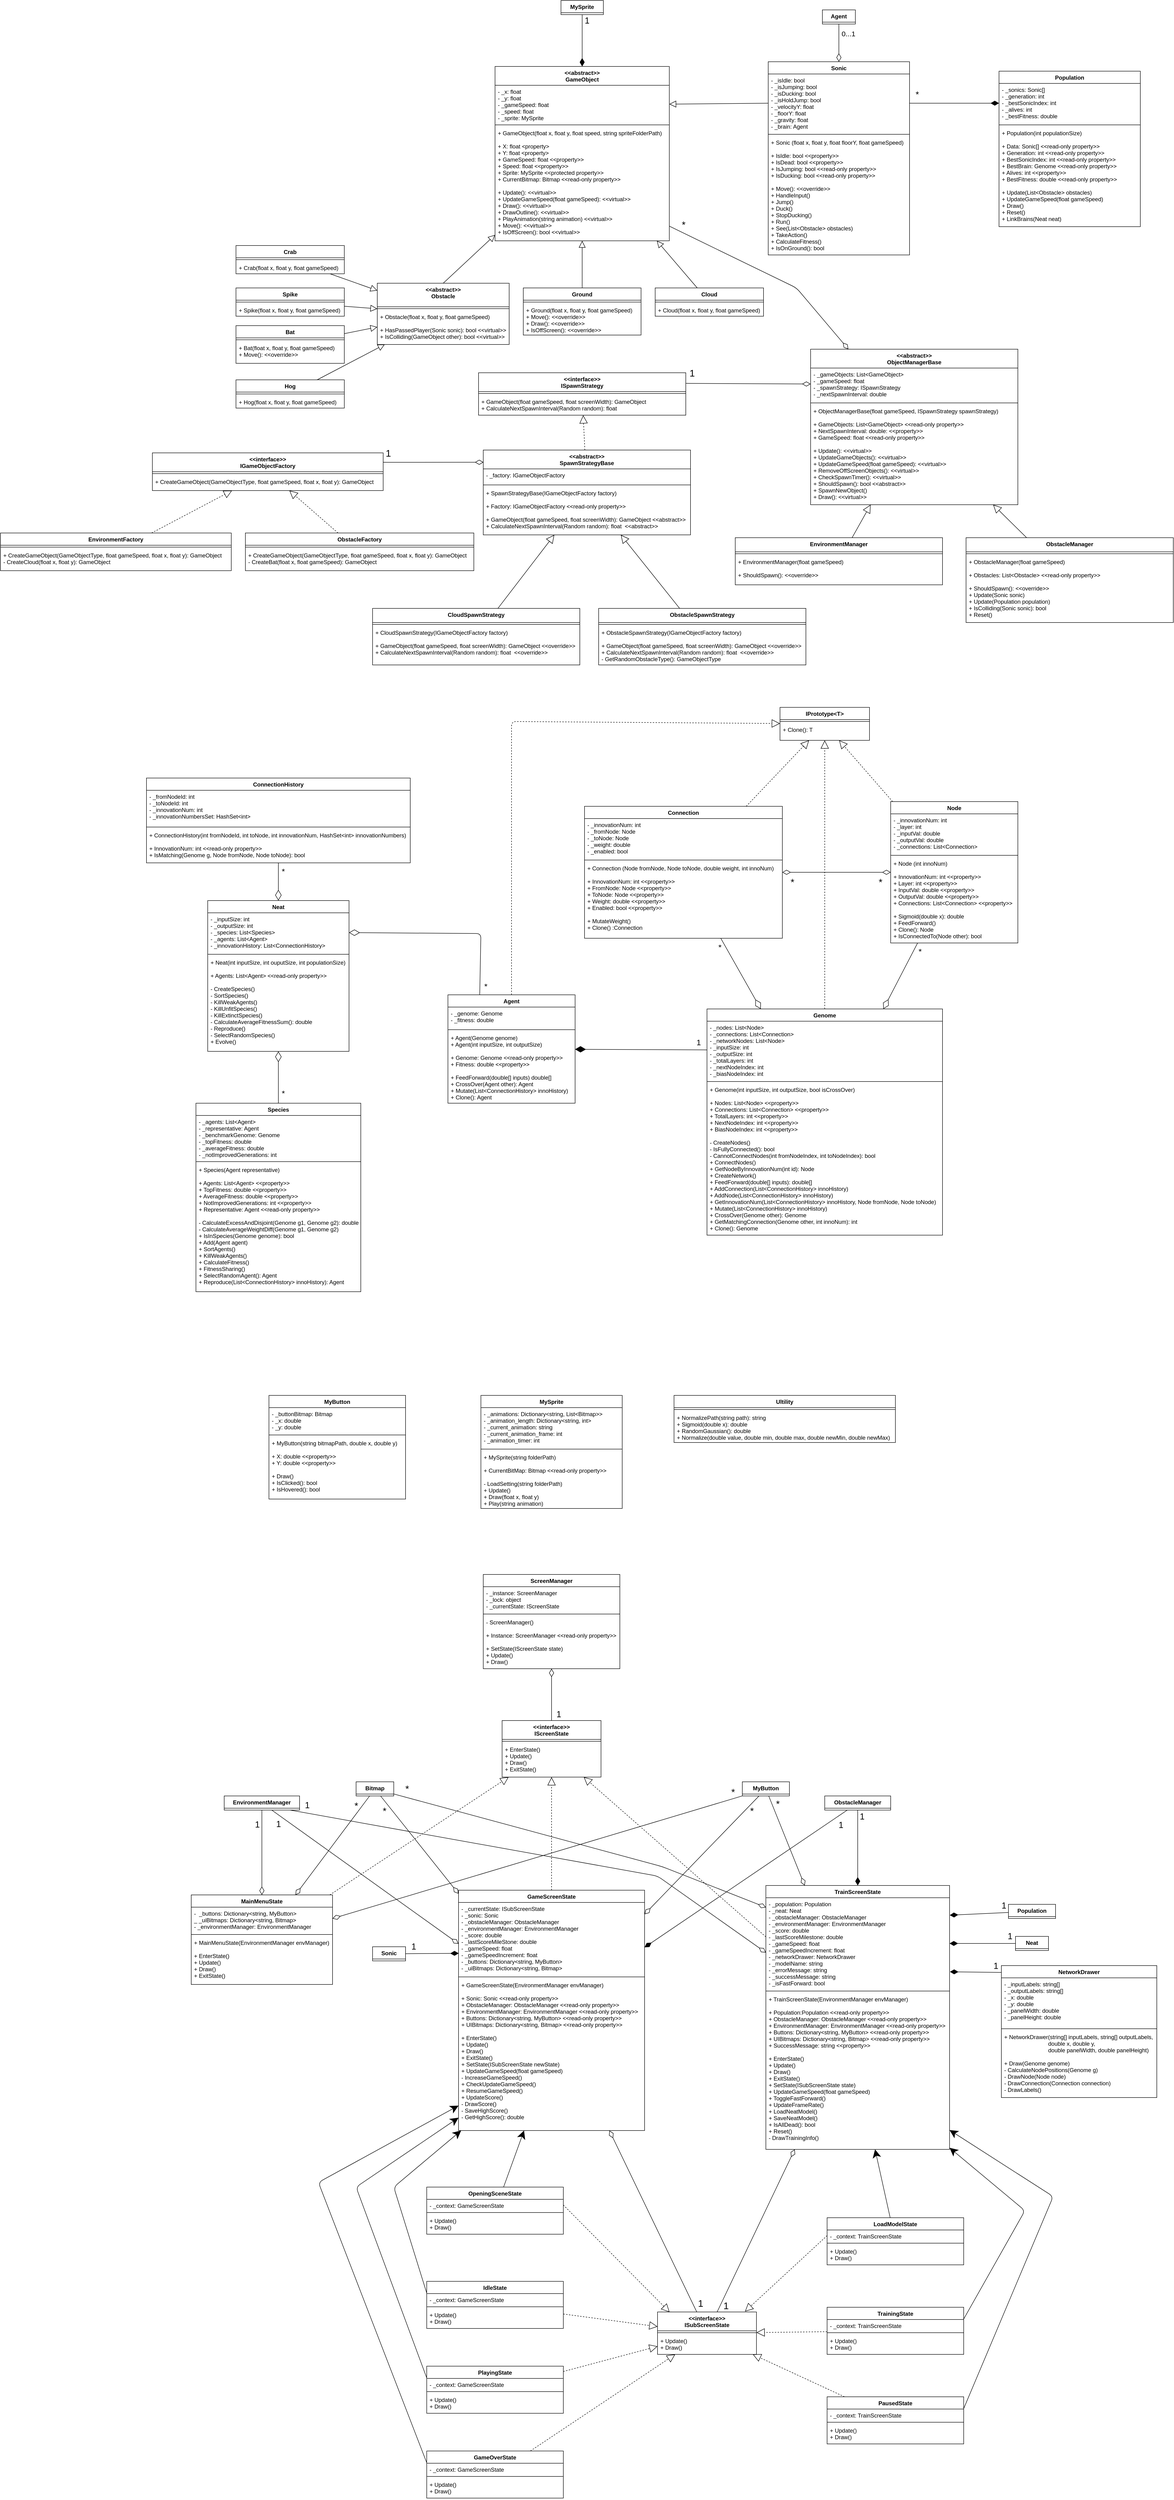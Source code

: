 <mxfile>
    <diagram id="orqxFLYhP0BUc9gmHuvd" name="Page-1">
        <mxGraphModel dx="2519" dy="1851" grid="1" gridSize="10" guides="1" tooltips="1" connect="1" arrows="1" fold="1" page="1" pageScale="1" pageWidth="850" pageHeight="1100" math="0" shadow="0">
            <root>
                <mxCell id="0"/>
                <mxCell id="1" parent="0"/>
                <mxCell id="2" value="&lt;&lt;abstract&gt;&gt;&#10;GameObject" style="swimlane;fontStyle=1;align=center;verticalAlign=top;childLayout=stackLayout;horizontal=1;startSize=40;horizontalStack=0;resizeParent=1;resizeParentMax=0;resizeLast=0;collapsible=1;marginBottom=0;" parent="1" vertex="1">
                    <mxGeometry x="220" y="280" width="370" height="370" as="geometry"/>
                </mxCell>
                <mxCell id="3" value="- _x: float&#10;- _y: float&#10;- _gameSpeed: float&#10;- _speed: float&#10;- _sprite: MySprite" style="text;strokeColor=none;fillColor=none;align=left;verticalAlign=top;spacingLeft=4;spacingRight=4;overflow=hidden;rotatable=0;points=[[0,0.5],[1,0.5]];portConstraint=eastwest;" parent="2" vertex="1">
                    <mxGeometry y="40" width="370" height="80" as="geometry"/>
                </mxCell>
                <mxCell id="4" value="" style="line;strokeWidth=1;fillColor=none;align=left;verticalAlign=middle;spacingTop=-1;spacingLeft=3;spacingRight=3;rotatable=0;labelPosition=right;points=[];portConstraint=eastwest;strokeColor=inherit;" parent="2" vertex="1">
                    <mxGeometry y="120" width="370" height="8" as="geometry"/>
                </mxCell>
                <mxCell id="5" value="+ GameObject(float x, float y, float speed, string spriteFolderPath)&#10;&#10;+ X: float &lt;property&gt;&#10;+ Y: float &lt;property&gt;&#10;+ GameSpeed: float &lt;&lt;property&gt;&gt;&#10;+ Speed: float &lt;&lt;property&gt;&gt;&#10;+ Sprite: MySprite &lt;&lt;protected property&gt;&gt;&#10;+ CurrentBitmap: Bitmap &lt;&lt;read-only property&gt;&gt;&#10;&#10;+ Update(): &lt;&lt;virtual&gt;&gt;&#10;+ UpdateGameSpeed(float gameSpeed): &lt;&lt;virtual&gt;&gt;&#10;+ Draw(): &lt;&lt;virtual&gt;&gt;&#10;+ DrawOutline(): &lt;&lt;virtual&gt;&gt;&#10;+ PlayAnimation(string animation) &lt;&lt;virtual&gt;&gt;&#10;+ Move(): &lt;&lt;virtual&gt;&gt;&#10;+ IsOffScreen(): bool &lt;&lt;virtual&gt;&gt;" style="text;strokeColor=none;fillColor=none;align=left;verticalAlign=top;spacingLeft=4;spacingRight=4;overflow=hidden;rotatable=0;points=[[0,0.5],[1,0.5]];portConstraint=eastwest;" parent="2" vertex="1">
                    <mxGeometry y="128" width="370" height="242" as="geometry"/>
                </mxCell>
                <mxCell id="61" style="edgeStyle=none;html=1;strokeWidth=1;endArrow=block;endFill=0;endSize=12;" parent="1" source="9" target="13" edge="1">
                    <mxGeometry relative="1" as="geometry"/>
                </mxCell>
                <mxCell id="9" value="Bat" style="swimlane;fontStyle=1;align=center;verticalAlign=top;childLayout=stackLayout;horizontal=1;startSize=26;horizontalStack=0;resizeParent=1;resizeParentMax=0;resizeLast=0;collapsible=1;marginBottom=0;" parent="1" vertex="1">
                    <mxGeometry x="-330" y="830" width="230" height="80" as="geometry"/>
                </mxCell>
                <mxCell id="11" value="" style="line;strokeWidth=1;fillColor=none;align=left;verticalAlign=middle;spacingTop=-1;spacingLeft=3;spacingRight=3;rotatable=0;labelPosition=right;points=[];portConstraint=eastwest;strokeColor=inherit;" parent="9" vertex="1">
                    <mxGeometry y="26" width="230" height="8" as="geometry"/>
                </mxCell>
                <mxCell id="12" value="+ Bat(float x, float y, float gameSpeed)&#10;+ Move(): &lt;&lt;override&gt;&gt;" style="text;strokeColor=none;fillColor=none;align=left;verticalAlign=top;spacingLeft=4;spacingRight=4;overflow=hidden;rotatable=0;points=[[0,0.5],[1,0.5]];portConstraint=eastwest;" parent="9" vertex="1">
                    <mxGeometry y="34" width="230" height="46" as="geometry"/>
                </mxCell>
                <mxCell id="55" style="edgeStyle=none;html=1;strokeWidth=1;endArrow=block;endFill=0;endSize=12;exitX=0.5;exitY=0;exitDx=0;exitDy=0;" parent="1" source="13" target="2" edge="1">
                    <mxGeometry relative="1" as="geometry"/>
                </mxCell>
                <mxCell id="13" value="&lt;&lt;abstract&gt;&gt;&#10;Obstacle" style="swimlane;fontStyle=1;align=center;verticalAlign=top;childLayout=stackLayout;horizontal=1;startSize=50;horizontalStack=0;resizeParent=1;resizeParentMax=0;resizeLast=0;collapsible=1;marginBottom=0;" parent="1" vertex="1">
                    <mxGeometry x="-30" y="740" width="280" height="130" as="geometry"/>
                </mxCell>
                <mxCell id="15" value="" style="line;strokeWidth=1;fillColor=none;align=left;verticalAlign=middle;spacingTop=-1;spacingLeft=3;spacingRight=3;rotatable=0;labelPosition=right;points=[];portConstraint=eastwest;strokeColor=inherit;" parent="13" vertex="1">
                    <mxGeometry y="50" width="280" height="8" as="geometry"/>
                </mxCell>
                <mxCell id="16" value="+ Obstacle(float x, float y, float gameSpeed)&#10;&#10;+ HasPassedPlayer(Sonic sonic): bool &lt;&lt;virtual&gt;&gt;&#10;+ IsColliding(GameObject other): bool &lt;&lt;virtual&gt;&gt;&#10;" style="text;strokeColor=none;fillColor=none;align=left;verticalAlign=top;spacingLeft=4;spacingRight=4;overflow=hidden;rotatable=0;points=[[0,0.5],[1,0.5]];portConstraint=eastwest;" parent="13" vertex="1">
                    <mxGeometry y="58" width="280" height="72" as="geometry"/>
                </mxCell>
                <mxCell id="59" style="edgeStyle=none;html=1;strokeWidth=1;endArrow=block;endFill=0;endSize=12;" parent="1" source="17" target="13" edge="1">
                    <mxGeometry relative="1" as="geometry"/>
                </mxCell>
                <mxCell id="17" value="Crab" style="swimlane;fontStyle=1;align=center;verticalAlign=top;childLayout=stackLayout;horizontal=1;startSize=26;horizontalStack=0;resizeParent=1;resizeParentMax=0;resizeLast=0;collapsible=1;marginBottom=0;" parent="1" vertex="1">
                    <mxGeometry x="-330" y="660" width="230" height="60" as="geometry"/>
                </mxCell>
                <mxCell id="18" value="" style="line;strokeWidth=1;fillColor=none;align=left;verticalAlign=middle;spacingTop=-1;spacingLeft=3;spacingRight=3;rotatable=0;labelPosition=right;points=[];portConstraint=eastwest;strokeColor=inherit;" parent="17" vertex="1">
                    <mxGeometry y="26" width="230" height="8" as="geometry"/>
                </mxCell>
                <mxCell id="19" value="+ Crab(float x, float y, float gameSpeed)" style="text;strokeColor=none;fillColor=none;align=left;verticalAlign=top;spacingLeft=4;spacingRight=4;overflow=hidden;rotatable=0;points=[[0,0.5],[1,0.5]];portConstraint=eastwest;" parent="17" vertex="1">
                    <mxGeometry y="34" width="230" height="26" as="geometry"/>
                </mxCell>
                <mxCell id="62" style="edgeStyle=none;html=1;strokeWidth=1;endArrow=block;endFill=0;endSize=12;" parent="1" source="20" target="13" edge="1">
                    <mxGeometry relative="1" as="geometry"/>
                </mxCell>
                <mxCell id="20" value="Hog" style="swimlane;fontStyle=1;align=center;verticalAlign=top;childLayout=stackLayout;horizontal=1;startSize=26;horizontalStack=0;resizeParent=1;resizeParentMax=0;resizeLast=0;collapsible=1;marginBottom=0;" parent="1" vertex="1">
                    <mxGeometry x="-330" y="945" width="230" height="60" as="geometry"/>
                </mxCell>
                <mxCell id="21" value="" style="line;strokeWidth=1;fillColor=none;align=left;verticalAlign=middle;spacingTop=-1;spacingLeft=3;spacingRight=3;rotatable=0;labelPosition=right;points=[];portConstraint=eastwest;strokeColor=inherit;" parent="20" vertex="1">
                    <mxGeometry y="26" width="230" height="8" as="geometry"/>
                </mxCell>
                <mxCell id="22" value="+ Hog(float x, float y, float gameSpeed)" style="text;strokeColor=none;fillColor=none;align=left;verticalAlign=top;spacingLeft=4;spacingRight=4;overflow=hidden;rotatable=0;points=[[0,0.5],[1,0.5]];portConstraint=eastwest;" parent="20" vertex="1">
                    <mxGeometry y="34" width="230" height="26" as="geometry"/>
                </mxCell>
                <mxCell id="60" style="edgeStyle=none;html=1;strokeWidth=1;endArrow=block;endFill=0;endSize=12;" parent="1" source="23" target="13" edge="1">
                    <mxGeometry relative="1" as="geometry"/>
                </mxCell>
                <mxCell id="23" value="Spike" style="swimlane;fontStyle=1;align=center;verticalAlign=top;childLayout=stackLayout;horizontal=1;startSize=26;horizontalStack=0;resizeParent=1;resizeParentMax=0;resizeLast=0;collapsible=1;marginBottom=0;" parent="1" vertex="1">
                    <mxGeometry x="-330" y="750" width="230" height="60" as="geometry"/>
                </mxCell>
                <mxCell id="24" value="" style="line;strokeWidth=1;fillColor=none;align=left;verticalAlign=middle;spacingTop=-1;spacingLeft=3;spacingRight=3;rotatable=0;labelPosition=right;points=[];portConstraint=eastwest;strokeColor=inherit;" parent="23" vertex="1">
                    <mxGeometry y="26" width="230" height="8" as="geometry"/>
                </mxCell>
                <mxCell id="25" value="+ Spike(float x, float y, float gameSpeed)" style="text;strokeColor=none;fillColor=none;align=left;verticalAlign=top;spacingLeft=4;spacingRight=4;overflow=hidden;rotatable=0;points=[[0,0.5],[1,0.5]];portConstraint=eastwest;" parent="23" vertex="1">
                    <mxGeometry y="34" width="230" height="26" as="geometry"/>
                </mxCell>
                <mxCell id="58" style="edgeStyle=none;html=1;strokeWidth=1;endArrow=block;endFill=0;endSize=12;" parent="1" source="30" target="2" edge="1">
                    <mxGeometry relative="1" as="geometry"/>
                </mxCell>
                <mxCell id="30" value="Cloud" style="swimlane;fontStyle=1;align=center;verticalAlign=top;childLayout=stackLayout;horizontal=1;startSize=26;horizontalStack=0;resizeParent=1;resizeParentMax=0;resizeLast=0;collapsible=1;marginBottom=0;" parent="1" vertex="1">
                    <mxGeometry x="560" y="750" width="230" height="60" as="geometry"/>
                </mxCell>
                <mxCell id="31" value="" style="line;strokeWidth=1;fillColor=none;align=left;verticalAlign=middle;spacingTop=-1;spacingLeft=3;spacingRight=3;rotatable=0;labelPosition=right;points=[];portConstraint=eastwest;strokeColor=inherit;" parent="30" vertex="1">
                    <mxGeometry y="26" width="230" height="8" as="geometry"/>
                </mxCell>
                <mxCell id="32" value="+ Cloud(float x, float y, float gameSpeed)" style="text;strokeColor=none;fillColor=none;align=left;verticalAlign=top;spacingLeft=4;spacingRight=4;overflow=hidden;rotatable=0;points=[[0,0.5],[1,0.5]];portConstraint=eastwest;" parent="30" vertex="1">
                    <mxGeometry y="34" width="230" height="26" as="geometry"/>
                </mxCell>
                <mxCell id="33" value="Sonic" style="swimlane;fontStyle=1;align=center;verticalAlign=top;childLayout=stackLayout;horizontal=1;startSize=26;horizontalStack=0;resizeParent=1;resizeParentMax=0;resizeLast=0;collapsible=1;marginBottom=0;" parent="1" vertex="1">
                    <mxGeometry x="800" y="270" width="300" height="410" as="geometry"/>
                </mxCell>
                <mxCell id="34" value="- _isIdle: bool&#10;- _isJumping: bool&#10;- _isDucking: bool&#10;- _isHoldJump: bool&#10;- _velocityY: float&#10;- _floorY: float&#10;- _gravity: float&#10;- _brain: Agent" style="text;strokeColor=none;fillColor=none;align=left;verticalAlign=top;spacingLeft=4;spacingRight=4;overflow=hidden;rotatable=0;points=[[0,0.5],[1,0.5]];portConstraint=eastwest;" parent="33" vertex="1">
                    <mxGeometry y="26" width="300" height="124" as="geometry"/>
                </mxCell>
                <mxCell id="35" value="" style="line;strokeWidth=1;fillColor=none;align=left;verticalAlign=middle;spacingTop=-1;spacingLeft=3;spacingRight=3;rotatable=0;labelPosition=right;points=[];portConstraint=eastwest;strokeColor=inherit;" parent="33" vertex="1">
                    <mxGeometry y="150" width="300" height="8" as="geometry"/>
                </mxCell>
                <mxCell id="36" value="+ Sonic (float x, float y, float floorY, float gameSpeed)&#10;&#10;+ IsIdle: bool &lt;&lt;property&gt;&gt;&#10;+ IsDead: bool &lt;&lt;property&gt;&gt;&#10;+ IsJumping: bool &lt;&lt;read-only property&gt;&gt;&#10;+ IsDucking: bool &lt;&lt;read-only property&gt;&gt;&#10;&#10;+ Move(): &lt;&lt;override&gt;&gt;&#10;+ HandleInput()&#10;+ Jump()&#10;+ Duck()&#10;+ StopDucking()&#10;+ Run()&#10;+ See(List&lt;Obstacle&gt; obstacles)&#10;+ TakeAction()&#10;+ CalculateFitness()&#10;+ IsOnGround(): bool" style="text;strokeColor=none;fillColor=none;align=left;verticalAlign=top;spacingLeft=4;spacingRight=4;overflow=hidden;rotatable=0;points=[[0,0.5],[1,0.5]];portConstraint=eastwest;" parent="33" vertex="1">
                    <mxGeometry y="158" width="300" height="252" as="geometry"/>
                </mxCell>
                <mxCell id="57" style="edgeStyle=none;html=1;exitX=0.5;exitY=0;exitDx=0;exitDy=0;strokeWidth=1;endArrow=block;endFill=0;endSize=12;" parent="1" source="48" target="2" edge="1">
                    <mxGeometry relative="1" as="geometry"/>
                </mxCell>
                <mxCell id="48" value="Ground" style="swimlane;fontStyle=1;align=center;verticalAlign=top;childLayout=stackLayout;horizontal=1;startSize=26;horizontalStack=0;resizeParent=1;resizeParentMax=0;resizeLast=0;collapsible=1;marginBottom=0;" parent="1" vertex="1">
                    <mxGeometry x="280" y="750" width="250" height="100" as="geometry"/>
                </mxCell>
                <mxCell id="49" value="" style="line;strokeWidth=1;fillColor=none;align=left;verticalAlign=middle;spacingTop=-1;spacingLeft=3;spacingRight=3;rotatable=0;labelPosition=right;points=[];portConstraint=eastwest;strokeColor=inherit;" parent="48" vertex="1">
                    <mxGeometry y="26" width="250" height="8" as="geometry"/>
                </mxCell>
                <mxCell id="50" value="+ Ground(float x, float y, float gameSpeed)&#10;+ Move(): &lt;&lt;override&gt;&gt;&#10;+ Draw(): &lt;&lt;override&gt;&gt;&#10;+ IsOffScreen(): &lt;&lt;override&gt;&gt;" style="text;strokeColor=none;fillColor=none;align=left;verticalAlign=top;spacingLeft=4;spacingRight=4;overflow=hidden;rotatable=0;points=[[0,0.5],[1,0.5]];portConstraint=eastwest;" parent="48" vertex="1">
                    <mxGeometry y="34" width="250" height="66" as="geometry"/>
                </mxCell>
                <mxCell id="51" style="edgeStyle=none;html=1;exitX=0;exitY=0.5;exitDx=0;exitDy=0;entryX=1;entryY=0.5;entryDx=0;entryDy=0;endArrow=block;endFill=0;endSize=12;" parent="1" source="34" target="3" edge="1">
                    <mxGeometry relative="1" as="geometry"/>
                </mxCell>
                <mxCell id="110" style="edgeStyle=none;html=1;fontSize=17;endArrow=diamondThin;endFill=0;endSize=20;" parent="1" source="68" target="80" edge="1">
                    <mxGeometry relative="1" as="geometry"/>
                </mxCell>
                <mxCell id="111" value="*" style="edgeLabel;html=1;align=center;verticalAlign=middle;resizable=0;points=[];fontSize=17;" parent="110" vertex="1" connectable="0">
                    <mxGeometry x="-0.805" y="3" relative="1" as="geometry">
                        <mxPoint x="9" y="4" as="offset"/>
                    </mxGeometry>
                </mxCell>
                <mxCell id="406" style="edgeStyle=none;html=1;dashed=1;fontSize=20;startArrow=none;startFill=0;endArrow=block;endFill=0;startSize=15;endSize=15;" edge="1" parent="1" source="68" target="400">
                    <mxGeometry relative="1" as="geometry"/>
                </mxCell>
                <mxCell id="68" value="Node" style="swimlane;fontStyle=1;align=center;verticalAlign=top;childLayout=stackLayout;horizontal=1;startSize=26;horizontalStack=0;resizeParent=1;resizeParentMax=0;resizeLast=0;collapsible=1;marginBottom=0;" parent="1" vertex="1">
                    <mxGeometry x="1060" y="1840" width="270" height="300" as="geometry"/>
                </mxCell>
                <mxCell id="69" value="- _innovationNum: int&#10;- _layer: int&#10;- _inputVal: double&#10;- _outputVal: double&#10;- _connections: List&lt;Connection&gt;" style="text;strokeColor=none;fillColor=none;align=left;verticalAlign=top;spacingLeft=4;spacingRight=4;overflow=hidden;rotatable=0;points=[[0,0.5],[1,0.5]];portConstraint=eastwest;" parent="68" vertex="1">
                    <mxGeometry y="26" width="270" height="84" as="geometry"/>
                </mxCell>
                <mxCell id="70" value="" style="line;strokeWidth=1;fillColor=none;align=left;verticalAlign=middle;spacingTop=-1;spacingLeft=3;spacingRight=3;rotatable=0;labelPosition=right;points=[];portConstraint=eastwest;strokeColor=inherit;" parent="68" vertex="1">
                    <mxGeometry y="110" width="270" height="8" as="geometry"/>
                </mxCell>
                <mxCell id="71" value="+ Node (int innoNum)&#10;&#10;+ InnovationNum: int &lt;&lt;property&gt;&gt;&#10;+ Layer: int &lt;&lt;property&gt;&gt;&#10;+ InputVal: double &lt;&lt;property&gt;&gt;&#10;+ OutputVal: double &lt;&lt;property&gt;&gt;&#10;+ Connections: List&lt;Connection&gt; &lt;&lt;property&gt;&gt;&#10;&#10;+ Sigmoid(double x): double&#10;+ FeedForward()&#10;+ Clone(): Node&#10;+ IsConnectedTo(Node other): bool" style="text;strokeColor=none;fillColor=none;align=left;verticalAlign=top;spacingLeft=4;spacingRight=4;overflow=hidden;rotatable=0;points=[[0,0.5],[1,0.5]];portConstraint=eastwest;" parent="68" vertex="1">
                    <mxGeometry y="118" width="270" height="182" as="geometry"/>
                </mxCell>
                <mxCell id="109" style="edgeStyle=none;html=1;fontSize=17;endArrow=diamondThin;endFill=0;endSize=20;" parent="1" target="80" edge="1" source="72">
                    <mxGeometry relative="1" as="geometry">
                        <mxPoint x="724" y="2140" as="sourcePoint"/>
                    </mxGeometry>
                </mxCell>
                <mxCell id="112" value="*" style="edgeLabel;html=1;align=center;verticalAlign=middle;resizable=0;points=[];fontSize=17;" parent="109" vertex="1" connectable="0">
                    <mxGeometry x="-0.835" y="1" relative="1" as="geometry">
                        <mxPoint x="-10" y="8" as="offset"/>
                    </mxGeometry>
                </mxCell>
                <mxCell id="393" style="edgeStyle=none;html=1;startArrow=diamondThin;startFill=0;endArrow=diamondThin;endFill=0;endSize=15;startSize=15;" edge="1" parent="1" source="72" target="68">
                    <mxGeometry relative="1" as="geometry"/>
                </mxCell>
                <mxCell id="394" value="&lt;font style=&quot;font-size: 20px;&quot;&gt;*&lt;/font&gt;" style="edgeLabel;html=1;align=center;verticalAlign=middle;resizable=0;points=[];" vertex="1" connectable="0" parent="393">
                    <mxGeometry x="-0.762" y="1" relative="1" as="geometry">
                        <mxPoint x="-7" y="21" as="offset"/>
                    </mxGeometry>
                </mxCell>
                <mxCell id="395" value="*" style="edgeLabel;html=1;align=center;verticalAlign=middle;resizable=0;points=[];fontSize=20;" vertex="1" connectable="0" parent="393">
                    <mxGeometry x="0.804" y="1" relative="1" as="geometry">
                        <mxPoint y="21" as="offset"/>
                    </mxGeometry>
                </mxCell>
                <mxCell id="405" style="edgeStyle=none;html=1;dashed=1;fontSize=20;startArrow=none;startFill=0;endArrow=block;endFill=0;startSize=15;endSize=15;" edge="1" parent="1" source="72" target="400">
                    <mxGeometry relative="1" as="geometry"/>
                </mxCell>
                <mxCell id="72" value="Connection" style="swimlane;fontStyle=1;align=center;verticalAlign=top;childLayout=stackLayout;horizontal=1;startSize=26;horizontalStack=0;resizeParent=1;resizeParentMax=0;resizeLast=0;collapsible=1;marginBottom=0;" parent="1" vertex="1">
                    <mxGeometry x="410" y="1850" width="420" height="280" as="geometry"/>
                </mxCell>
                <mxCell id="73" value="- _innovationNum: int&#10;- _fromNode: Node&#10;- _toNode: Node&#10;- _weight: double&#10;- _enabled: bool" style="text;strokeColor=none;fillColor=none;align=left;verticalAlign=top;spacingLeft=4;spacingRight=4;overflow=hidden;rotatable=0;points=[[0,0.5],[1,0.5]];portConstraint=eastwest;" parent="72" vertex="1">
                    <mxGeometry y="26" width="420" height="84" as="geometry"/>
                </mxCell>
                <mxCell id="74" value="" style="line;strokeWidth=1;fillColor=none;align=left;verticalAlign=middle;spacingTop=-1;spacingLeft=3;spacingRight=3;rotatable=0;labelPosition=right;points=[];portConstraint=eastwest;strokeColor=inherit;" parent="72" vertex="1">
                    <mxGeometry y="110" width="420" height="8" as="geometry"/>
                </mxCell>
                <mxCell id="75" value="+ Connection (Node fromNode, Node toNode, double weight, int innoNum)&#10;&#10;+ InnovationNum: int &lt;&lt;property&gt;&gt;&#10;+ FromNode: Node &lt;&lt;property&gt;&gt;&#10;+ ToNode: Node &lt;&lt;property&gt;&gt;&#10;+ Weight: double &lt;&lt;property&gt;&gt;&#10;+ Enabled: bool &lt;&lt;property&gt;&gt;&#10;&#10;+ MutateWeight()&#10;+ Clone() :Connection" style="text;strokeColor=none;fillColor=none;align=left;verticalAlign=top;spacingLeft=4;spacingRight=4;overflow=hidden;rotatable=0;points=[[0,0.5],[1,0.5]];portConstraint=eastwest;" parent="72" vertex="1">
                    <mxGeometry y="118" width="420" height="162" as="geometry"/>
                </mxCell>
                <mxCell id="104" style="edgeStyle=none;html=1;fontSize=17;endArrow=diamondThin;endFill=0;endSize=20;" parent="1" source="76" target="88" edge="1">
                    <mxGeometry relative="1" as="geometry"/>
                </mxCell>
                <mxCell id="105" value="*" style="edgeLabel;html=1;align=center;verticalAlign=middle;resizable=0;points=[];fontSize=17;" parent="104" vertex="1" connectable="0">
                    <mxGeometry x="-0.531" relative="1" as="geometry">
                        <mxPoint x="10" as="offset"/>
                    </mxGeometry>
                </mxCell>
                <mxCell id="76" value="ConnectionHistory" style="swimlane;fontStyle=1;align=center;verticalAlign=top;childLayout=stackLayout;horizontal=1;startSize=26;horizontalStack=0;resizeParent=1;resizeParentMax=0;resizeLast=0;collapsible=1;marginBottom=0;" parent="1" vertex="1">
                    <mxGeometry x="-520" y="1790" width="560" height="180" as="geometry"/>
                </mxCell>
                <mxCell id="77" value="- _fromNodeId: int&#10;- _toNodeId: int&#10;- _innovationNum: int&#10;- _innovationNumbersSet: HashSet&lt;int&gt;" style="text;strokeColor=none;fillColor=none;align=left;verticalAlign=top;spacingLeft=4;spacingRight=4;overflow=hidden;rotatable=0;points=[[0,0.5],[1,0.5]];portConstraint=eastwest;" parent="76" vertex="1">
                    <mxGeometry y="26" width="560" height="74" as="geometry"/>
                </mxCell>
                <mxCell id="78" value="" style="line;strokeWidth=1;fillColor=none;align=left;verticalAlign=middle;spacingTop=-1;spacingLeft=3;spacingRight=3;rotatable=0;labelPosition=right;points=[];portConstraint=eastwest;strokeColor=inherit;" parent="76" vertex="1">
                    <mxGeometry y="100" width="560" height="8" as="geometry"/>
                </mxCell>
                <mxCell id="79" value="+ ConnectionHistory(int fromNodeId, int toNode, int innovationNum, HashSet&lt;int&gt; innovationNumbers)&#10;&#10;+ InnovationNum: int &lt;&lt;read-only property&gt;&gt;&#10;+ IsMatching(Genome g, Node fromNode, Node toNode): bool" style="text;strokeColor=none;fillColor=none;align=left;verticalAlign=top;spacingLeft=4;spacingRight=4;overflow=hidden;rotatable=0;points=[[0,0.5],[1,0.5]];portConstraint=eastwest;" parent="76" vertex="1">
                    <mxGeometry y="108" width="560" height="72" as="geometry"/>
                </mxCell>
                <mxCell id="404" style="edgeStyle=none;html=1;fontSize=20;startArrow=none;startFill=0;endArrow=block;endFill=0;startSize=15;endSize=15;dashed=1;" edge="1" parent="1" source="80" target="400">
                    <mxGeometry relative="1" as="geometry"/>
                </mxCell>
                <mxCell id="80" value="Genome" style="swimlane;fontStyle=1;align=center;verticalAlign=top;childLayout=stackLayout;horizontal=1;startSize=26;horizontalStack=0;resizeParent=1;resizeParentMax=0;resizeLast=0;collapsible=1;marginBottom=0;" parent="1" vertex="1">
                    <mxGeometry x="670" y="2280" width="500" height="480" as="geometry">
                        <mxRectangle x="960" y="1480" width="90" height="30" as="alternateBounds"/>
                    </mxGeometry>
                </mxCell>
                <mxCell id="81" value="- _nodes: List&lt;Node&gt;&#10;- _connections: List&lt;Connection&gt;&#10;- _networkNodes: List&lt;Node&gt;&#10;- _inputSize: int&#10;- _outputSize: int&#10;- _totalLayers: int&#10;- _nextNodeIndex: int&#10;- _biasNodeIndex: int" style="text;strokeColor=none;fillColor=none;align=left;verticalAlign=top;spacingLeft=4;spacingRight=4;overflow=hidden;rotatable=0;points=[[0,0.5],[1,0.5]];portConstraint=eastwest;" parent="80" vertex="1">
                    <mxGeometry y="26" width="500" height="124" as="geometry"/>
                </mxCell>
                <mxCell id="82" value="" style="line;strokeWidth=1;fillColor=none;align=left;verticalAlign=middle;spacingTop=-1;spacingLeft=3;spacingRight=3;rotatable=0;labelPosition=right;points=[];portConstraint=eastwest;strokeColor=inherit;" parent="80" vertex="1">
                    <mxGeometry y="150" width="500" height="8" as="geometry"/>
                </mxCell>
                <mxCell id="83" value="+ Genome(int inputSize, int outputSize, bool isCrossOver)&#10;&#10;+ Nodes: List&lt;Node&gt; &lt;&lt;property&gt;&gt;&#10;+ Connections: List&lt;Connection&gt; &lt;&lt;property&gt;&gt;&#10;+ TotalLayers: int &lt;&lt;property&gt;&gt;&#10;+ NextNodeIndex: int &lt;&lt;property&gt;&gt;&#10;+ BiasNodeIndex: int &lt;&lt;property&gt;&gt;&#10;&#10;- CreateNodes()&#10;- IsFullyConnected(): bool&#10;- CannotConnectNodes(int fromNodeIndex, int toNodeIndex): bool&#10;+ ConnectNodes()&#10;+ GetNodeByInnovationNum(int id): Node&#10;+ CreateNetwork()&#10;+ FeedForward(double[] inputs): double[]&#10;+ AddConnection(List&lt;ConnectionHistory&gt; innoHistory)&#10;+ AddNode(List&lt;ConnectionHistory&gt; innoHistory)&#10;+ GetInnovationNum(List&lt;ConnectionHistory&gt; innoHistory, Node fromNode, Node toNode)&#10;+ Mutate(List&lt;ConnectionHistory&gt; innoHistory)&#10;+ CrossOver(Genome other): Genome&#10;+ GetMatchingConnection(Genome other, int innoNum): int&#10;+ Clone(): Genome&#10;" style="text;strokeColor=none;fillColor=none;align=left;verticalAlign=top;spacingLeft=4;spacingRight=4;overflow=hidden;rotatable=0;points=[[0,0.5],[1,0.5]];portConstraint=eastwest;" parent="80" vertex="1">
                    <mxGeometry y="158" width="500" height="322" as="geometry"/>
                </mxCell>
                <mxCell id="99" value="*" style="edgeStyle=none;html=1;fontSize=17;endArrow=diamondThin;endFill=0;endSize=20;" parent="1" source="84" target="91" edge="1">
                    <mxGeometry x="-0.636" y="-10" relative="1" as="geometry">
                        <mxPoint as="offset"/>
                    </mxGeometry>
                </mxCell>
                <mxCell id="84" value="Species" style="swimlane;fontStyle=1;align=center;verticalAlign=top;childLayout=stackLayout;horizontal=1;startSize=26;horizontalStack=0;resizeParent=1;resizeParentMax=0;resizeLast=0;collapsible=1;marginBottom=0;" parent="1" vertex="1">
                    <mxGeometry x="-415" y="2480" width="350" height="400" as="geometry"/>
                </mxCell>
                <mxCell id="85" value="- _agents: List&lt;Agent&gt;&#10;- _representative: Agent&#10;- _benchmarkGenome: Genome&#10;- _topFitness: double&#10;- _averageFitness: double&#10;- _notImprovedGenerations: int" style="text;strokeColor=none;fillColor=none;align=left;verticalAlign=top;spacingLeft=4;spacingRight=4;overflow=hidden;rotatable=0;points=[[0,0.5],[1,0.5]];portConstraint=eastwest;" parent="84" vertex="1">
                    <mxGeometry y="26" width="350" height="94" as="geometry"/>
                </mxCell>
                <mxCell id="86" value="" style="line;strokeWidth=1;fillColor=none;align=left;verticalAlign=middle;spacingTop=-1;spacingLeft=3;spacingRight=3;rotatable=0;labelPosition=right;points=[];portConstraint=eastwest;strokeColor=inherit;" parent="84" vertex="1">
                    <mxGeometry y="120" width="350" height="8" as="geometry"/>
                </mxCell>
                <mxCell id="87" value="+ Species(Agent representative)&#10;&#10;+ Agents: List&lt;Agent&gt; &lt;&lt;property&gt;&gt;&#10;+ TopFitness: double &lt;&lt;property&gt;&gt;&#10;+ AverageFitness: double &lt;&lt;property&gt;&gt;&#10;+ NotImprovedGenerations: int &lt;&lt;property&gt;&gt;&#10;+ Representative: Agent &lt;&lt;read-only property&gt;&gt;&#10;&#10;- CalculateExcessAndDisjoint(Genome g1, Genome g2): double&#10;- CalculateAverageWeightDiff(Genome g1, Genome g2)&#10;+ IsInSpecies(Genome genome): bool&#10;+ Add(Agent agent)&#10;+ SortAgents()&#10;+ KillWeakAgents()&#10;+ CalculateFitness()&#10;+ FitnessSharing()&#10;+ SelectRandomAgent(): Agent&#10;+ Reproduce(List&lt;ConnectionHistory&gt; innoHistory): Agent" style="text;strokeColor=none;fillColor=none;align=left;verticalAlign=top;spacingLeft=4;spacingRight=4;overflow=hidden;rotatable=0;points=[[0,0.5],[1,0.5]];portConstraint=eastwest;" parent="84" vertex="1">
                    <mxGeometry y="128" width="350" height="272" as="geometry"/>
                </mxCell>
                <mxCell id="88" value="Neat" style="swimlane;fontStyle=1;align=center;verticalAlign=top;childLayout=stackLayout;horizontal=1;startSize=26;horizontalStack=0;resizeParent=1;resizeParentMax=0;resizeLast=0;collapsible=1;marginBottom=0;" parent="1" vertex="1">
                    <mxGeometry x="-390" y="2050" width="300" height="320" as="geometry"/>
                </mxCell>
                <mxCell id="89" value="- _inputSize: int&#10;- _outputSize: int&#10;- _species: List&lt;Species&gt;&#10;- _agents: List&lt;Agent&gt;&#10;- _innovationHistory: List&lt;ConnectionHistory&gt;" style="text;strokeColor=none;fillColor=none;align=left;verticalAlign=top;spacingLeft=4;spacingRight=4;overflow=hidden;rotatable=0;points=[[0,0.5],[1,0.5]];portConstraint=eastwest;" parent="88" vertex="1">
                    <mxGeometry y="26" width="300" height="84" as="geometry"/>
                </mxCell>
                <mxCell id="90" value="" style="line;strokeWidth=1;fillColor=none;align=left;verticalAlign=middle;spacingTop=-1;spacingLeft=3;spacingRight=3;rotatable=0;labelPosition=right;points=[];portConstraint=eastwest;strokeColor=inherit;" parent="88" vertex="1">
                    <mxGeometry y="110" width="300" height="8" as="geometry"/>
                </mxCell>
                <mxCell id="91" value="+ Neat(int inputSize, int ouputSize, int populationSize)&#10;&#10;+ Agents: List&lt;Agent&gt; &lt;&lt;read-only property&gt;&gt;&#10;&#10;- CreateSpecies()&#10;- SortSpecies()&#10;- KillWeakAgents()&#10;- KillUnfitSpecies()&#10;- KillExtinctSpecies()&#10;- CalculateAverageFitnessSum(): double&#10;- Reproduce()&#10;- SelectRandomSpecies()&#10;+ Evolve()" style="text;strokeColor=none;fillColor=none;align=left;verticalAlign=top;spacingLeft=4;spacingRight=4;overflow=hidden;rotatable=0;points=[[0,0.5],[1,0.5]];portConstraint=eastwest;" parent="88" vertex="1">
                    <mxGeometry y="118" width="300" height="202" as="geometry"/>
                </mxCell>
                <mxCell id="100" style="edgeStyle=none;html=1;fontSize=17;endArrow=diamondThin;endFill=0;endSize=20;entryX=1;entryY=0.5;entryDx=0;entryDy=0;exitX=0.25;exitY=0;exitDx=0;exitDy=0;" parent="1" source="92" target="89" edge="1">
                    <mxGeometry relative="1" as="geometry">
                        <Array as="points">
                            <mxPoint x="190" y="2120"/>
                        </Array>
                    </mxGeometry>
                </mxCell>
                <mxCell id="101" value="*" style="edgeLabel;html=1;align=center;verticalAlign=middle;resizable=0;points=[];fontSize=17;" parent="100" vertex="1" connectable="0">
                    <mxGeometry x="-0.935" y="-2" relative="1" as="geometry">
                        <mxPoint x="10" y="-4" as="offset"/>
                    </mxGeometry>
                </mxCell>
                <mxCell id="407" style="edgeStyle=none;html=1;dashed=1;fontSize=20;startArrow=none;startFill=0;endArrow=block;endFill=0;startSize=15;endSize=15;" edge="1" parent="1" source="92" target="400">
                    <mxGeometry relative="1" as="geometry">
                        <Array as="points">
                            <mxPoint x="255" y="1670"/>
                        </Array>
                    </mxGeometry>
                </mxCell>
                <mxCell id="92" value="Agent" style="swimlane;fontStyle=1;align=center;verticalAlign=top;childLayout=stackLayout;horizontal=1;startSize=26;horizontalStack=0;resizeParent=1;resizeParentMax=0;resizeLast=0;collapsible=1;marginBottom=0;" parent="1" vertex="1">
                    <mxGeometry x="120" y="2250" width="270" height="230" as="geometry"/>
                </mxCell>
                <mxCell id="93" value="- _genome: Genome&#10;- _fitness: double" style="text;strokeColor=none;fillColor=none;align=left;verticalAlign=top;spacingLeft=4;spacingRight=4;overflow=hidden;rotatable=0;points=[[0,0.5],[1,0.5]];portConstraint=eastwest;" parent="92" vertex="1">
                    <mxGeometry y="26" width="270" height="44" as="geometry"/>
                </mxCell>
                <mxCell id="94" value="" style="line;strokeWidth=1;fillColor=none;align=left;verticalAlign=middle;spacingTop=-1;spacingLeft=3;spacingRight=3;rotatable=0;labelPosition=right;points=[];portConstraint=eastwest;strokeColor=inherit;" parent="92" vertex="1">
                    <mxGeometry y="70" width="270" height="8" as="geometry"/>
                </mxCell>
                <mxCell id="95" value="+ Agent(Genome genome)&#10;+ Agent(int inputSize, int outputSize)&#10;&#10;+ Genome: Genome &lt;&lt;read-only property&gt;&gt;&#10;+ Fitness: double &lt;&lt;property&gt;&gt;&#10;&#10;+ FeedForward(double[] inputs) double[]&#10;+ CrossOver(Agent other): Agent&#10;+ Mutate(List&lt;ConnectionHistory&gt; innoHistory)&#10;+ Clone(): Agent" style="text;strokeColor=none;fillColor=none;align=left;verticalAlign=top;spacingLeft=4;spacingRight=4;overflow=hidden;rotatable=0;points=[[0,0.5],[1,0.5]];portConstraint=eastwest;" parent="92" vertex="1">
                    <mxGeometry y="78" width="270" height="152" as="geometry"/>
                </mxCell>
                <mxCell id="107" style="edgeStyle=none;html=1;fontSize=17;endArrow=diamondThin;endFill=1;endSize=20;" parent="1" source="81" target="92" edge="1">
                    <mxGeometry relative="1" as="geometry"/>
                </mxCell>
                <mxCell id="108" value="1" style="edgeLabel;html=1;align=center;verticalAlign=middle;resizable=0;points=[];fontSize=17;" parent="107" vertex="1" connectable="0">
                    <mxGeometry x="-0.869" y="-2" relative="1" as="geometry">
                        <mxPoint y="-13" as="offset"/>
                    </mxGeometry>
                </mxCell>
                <mxCell id="113" value="Agent" style="swimlane;fontStyle=1;align=center;verticalAlign=top;childLayout=stackLayout;horizontal=1;startSize=26;horizontalStack=0;resizeParent=1;resizeParentMax=0;resizeLast=0;collapsible=1;marginBottom=0;" parent="1" vertex="1" collapsed="1">
                    <mxGeometry x="915" y="160" width="70" height="30" as="geometry">
                        <mxRectangle x="930" y="30" width="270" height="230" as="alternateBounds"/>
                    </mxGeometry>
                </mxCell>
                <mxCell id="114" value="- _genome: Genome&#10;- _fitness: double" style="text;strokeColor=none;fillColor=none;align=left;verticalAlign=top;spacingLeft=4;spacingRight=4;overflow=hidden;rotatable=0;points=[[0,0.5],[1,0.5]];portConstraint=eastwest;" parent="113" vertex="1">
                    <mxGeometry y="26" width="270" height="44" as="geometry"/>
                </mxCell>
                <mxCell id="115" value="" style="line;strokeWidth=1;fillColor=none;align=left;verticalAlign=middle;spacingTop=-1;spacingLeft=3;spacingRight=3;rotatable=0;labelPosition=right;points=[];portConstraint=eastwest;strokeColor=inherit;" parent="113" vertex="1">
                    <mxGeometry y="70" width="270" height="8" as="geometry"/>
                </mxCell>
                <mxCell id="116" value="+ Agent(Genome genome)&#10;+ Agent(int inputSize, int outputSize)&#10;&#10;+ Genome: Genome &lt;&lt;read-only property&gt;&gt;&#10;+ Fitness: double &lt;&lt;property&gt;&gt;&#10;&#10;+ FeedForward(double[] inputs) double[]&#10;+ CrossOver(Agent other): Agent&#10;+ Mutate(List&lt;ConnectionHistory&gt; innoHistory)&#10;+ Clone(): Agent" style="text;strokeColor=none;fillColor=none;align=left;verticalAlign=top;spacingLeft=4;spacingRight=4;overflow=hidden;rotatable=0;points=[[0,0.5],[1,0.5]];portConstraint=eastwest;" parent="113" vertex="1">
                    <mxGeometry y="78" width="270" height="152" as="geometry"/>
                </mxCell>
                <mxCell id="117" style="edgeStyle=none;html=1;entryX=0.5;entryY=0;entryDx=0;entryDy=0;endArrow=diamondThin;endFill=0;endSize=15;exitX=0.5;exitY=1;exitDx=0;exitDy=0;" parent="1" source="113" target="33" edge="1">
                    <mxGeometry relative="1" as="geometry">
                        <mxPoint x="1270" y="318" as="sourcePoint"/>
                    </mxGeometry>
                </mxCell>
                <mxCell id="118" value="&lt;font style=&quot;font-size: 15px;&quot;&gt;0...1&lt;/font&gt;" style="edgeLabel;html=1;align=center;verticalAlign=middle;resizable=0;points=[];" parent="117" vertex="1" connectable="0">
                    <mxGeometry x="-0.853" y="-2" relative="1" as="geometry">
                        <mxPoint x="22" y="14" as="offset"/>
                    </mxGeometry>
                </mxCell>
                <mxCell id="120" value="Population" style="swimlane;fontStyle=1;align=center;verticalAlign=top;childLayout=stackLayout;horizontal=1;startSize=26;horizontalStack=0;resizeParent=1;resizeParentMax=0;resizeLast=0;collapsible=1;marginBottom=0;" parent="1" vertex="1">
                    <mxGeometry x="1290" y="290" width="300" height="330" as="geometry"/>
                </mxCell>
                <mxCell id="121" value="- _sonics: Sonic[]&#10;- _generation: int&#10;- _bestSonicIndex: int&#10;- _alives: int&#10;- _bestFitness: double" style="text;strokeColor=none;fillColor=none;align=left;verticalAlign=top;spacingLeft=4;spacingRight=4;overflow=hidden;rotatable=0;points=[[0,0.5],[1,0.5]];portConstraint=eastwest;" parent="120" vertex="1">
                    <mxGeometry y="26" width="300" height="84" as="geometry"/>
                </mxCell>
                <mxCell id="122" value="" style="line;strokeWidth=1;fillColor=none;align=left;verticalAlign=middle;spacingTop=-1;spacingLeft=3;spacingRight=3;rotatable=0;labelPosition=right;points=[];portConstraint=eastwest;strokeColor=inherit;" parent="120" vertex="1">
                    <mxGeometry y="110" width="300" height="8" as="geometry"/>
                </mxCell>
                <mxCell id="123" value="+ Population(int populationSize)&#10;&#10;+ Data: Sonic[] &lt;&lt;read-only property&gt;&gt;&#10;+ Generation: int &lt;&lt;read-only property&gt;&gt;&#10;+ BestSonicIndex: int &lt;&lt;read-only property&gt;&gt;&#10;+ BestBrain: Genome &lt;&lt;read-only property&gt;&gt;&#10;+ Alives: int &lt;&lt;property&gt;&gt;&#10;+ BestFitness: double &lt;&lt;read-only property&gt;&gt;&#10;&#10;+ Update(List&lt;Obstacle&gt; obstacles)&#10;+ UpdateGameSpeed(float gameSpeed)&#10;+ Draw()&#10;+ Reset()&#10;+ LinkBrains(Neat neat)&#10;" style="text;strokeColor=none;fillColor=none;align=left;verticalAlign=top;spacingLeft=4;spacingRight=4;overflow=hidden;rotatable=0;points=[[0,0.5],[1,0.5]];portConstraint=eastwest;" parent="120" vertex="1">
                    <mxGeometry y="118" width="300" height="212" as="geometry"/>
                </mxCell>
                <mxCell id="124" style="edgeStyle=none;html=1;exitX=1;exitY=0.5;exitDx=0;exitDy=0;endArrow=diamondThin;endFill=1;endSize=15;" parent="1" source="34" target="121" edge="1">
                    <mxGeometry relative="1" as="geometry"/>
                </mxCell>
                <mxCell id="125" value="&lt;font style=&quot;font-size: 18px;&quot;&gt;*&lt;/font&gt;" style="edgeLabel;html=1;align=center;verticalAlign=middle;resizable=0;points=[];" parent="124" vertex="1" connectable="0">
                    <mxGeometry x="-0.832" y="2" relative="1" as="geometry">
                        <mxPoint y="-16" as="offset"/>
                    </mxGeometry>
                </mxCell>
                <mxCell id="130" style="edgeStyle=none;html=1;fontSize=18;endArrow=diamondThin;endFill=1;endSize=15;" parent="1" source="126" target="2" edge="1">
                    <mxGeometry relative="1" as="geometry"/>
                </mxCell>
                <mxCell id="132" value="1" style="edgeLabel;html=1;align=center;verticalAlign=middle;resizable=0;points=[];fontSize=18;" parent="130" vertex="1" connectable="0">
                    <mxGeometry x="-0.764" y="-2" relative="1" as="geometry">
                        <mxPoint x="12" as="offset"/>
                    </mxGeometry>
                </mxCell>
                <mxCell id="126" value="MySprite" style="swimlane;fontStyle=1;align=center;verticalAlign=top;childLayout=stackLayout;horizontal=1;startSize=26;horizontalStack=0;resizeParent=1;resizeParentMax=0;resizeLast=0;collapsible=1;marginBottom=0;" parent="1" vertex="1" collapsed="1">
                    <mxGeometry x="360" y="140" width="90" height="30" as="geometry">
                        <mxRectangle x="220" y="-70" width="300" height="240" as="alternateBounds"/>
                    </mxGeometry>
                </mxCell>
                <mxCell id="127" value="- _animations: Dictionary&lt;string, List&lt;Bitmap&gt;&gt;&#10;- _animation_length: Dictionary&lt;string, int&gt;&#10;- _current_animation: string&#10;- _current_animation_frame: int&#10;- _animation_timer: int" style="text;strokeColor=none;fillColor=none;align=left;verticalAlign=top;spacingLeft=4;spacingRight=4;overflow=hidden;rotatable=0;points=[[0,0.5],[1,0.5]];portConstraint=eastwest;" parent="126" vertex="1">
                    <mxGeometry y="26" width="300" height="84" as="geometry"/>
                </mxCell>
                <mxCell id="128" value="" style="line;strokeWidth=1;fillColor=none;align=left;verticalAlign=middle;spacingTop=-1;spacingLeft=3;spacingRight=3;rotatable=0;labelPosition=right;points=[];portConstraint=eastwest;strokeColor=inherit;" parent="126" vertex="1">
                    <mxGeometry y="110" width="300" height="8" as="geometry"/>
                </mxCell>
                <mxCell id="129" value="+ MySprite(string folderPath)&#10;&#10;+ CurrentBitMap: Bitmap &lt;&lt;read-only property&gt;&gt;&#10;&#10;- LoadSetting(string folderPath)&#10;+ Update()&#10;+ Draw(float x, float y)&#10;+ Play(string animation)" style="text;strokeColor=none;fillColor=none;align=left;verticalAlign=top;spacingLeft=4;spacingRight=4;overflow=hidden;rotatable=0;points=[[0,0.5],[1,0.5]];portConstraint=eastwest;" parent="126" vertex="1">
                    <mxGeometry y="118" width="300" height="122" as="geometry"/>
                </mxCell>
                <mxCell id="133" value="MyButton" style="swimlane;fontStyle=1;align=center;verticalAlign=top;childLayout=stackLayout;horizontal=1;startSize=26;horizontalStack=0;resizeParent=1;resizeParentMax=0;resizeLast=0;collapsible=1;marginBottom=0;" parent="1" vertex="1">
                    <mxGeometry x="-260" y="3100" width="290" height="220" as="geometry"/>
                </mxCell>
                <mxCell id="134" value="- _buttonBitmap: Bitmap&#10;- _x: double&#10;- _y: double" style="text;strokeColor=none;fillColor=none;align=left;verticalAlign=top;spacingLeft=4;spacingRight=4;overflow=hidden;rotatable=0;points=[[0,0.5],[1,0.5]];portConstraint=eastwest;" parent="133" vertex="1">
                    <mxGeometry y="26" width="290" height="54" as="geometry"/>
                </mxCell>
                <mxCell id="135" value="" style="line;strokeWidth=1;fillColor=none;align=left;verticalAlign=middle;spacingTop=-1;spacingLeft=3;spacingRight=3;rotatable=0;labelPosition=right;points=[];portConstraint=eastwest;strokeColor=inherit;" parent="133" vertex="1">
                    <mxGeometry y="80" width="290" height="8" as="geometry"/>
                </mxCell>
                <mxCell id="136" value="+ MyButton(string bitmapPath, double x, double y)&#10;&#10;+ X: double &lt;&lt;property&gt;&gt;&#10;+ Y: double &lt;&lt;property&gt;&gt;&#10;&#10;+ Draw()&#10;+ IsClicked(): bool&#10;+ IsHovered(): bool" style="text;strokeColor=none;fillColor=none;align=left;verticalAlign=top;spacingLeft=4;spacingRight=4;overflow=hidden;rotatable=0;points=[[0,0.5],[1,0.5]];portConstraint=eastwest;" parent="133" vertex="1">
                    <mxGeometry y="88" width="290" height="132" as="geometry"/>
                </mxCell>
                <mxCell id="137" value="MySprite" style="swimlane;fontStyle=1;align=center;verticalAlign=top;childLayout=stackLayout;horizontal=1;startSize=26;horizontalStack=0;resizeParent=1;resizeParentMax=0;resizeLast=0;collapsible=1;marginBottom=0;" parent="1" vertex="1">
                    <mxGeometry x="190" y="3100" width="300" height="240" as="geometry"/>
                </mxCell>
                <mxCell id="138" value="- _animations: Dictionary&lt;string, List&lt;Bitmap&gt;&gt;&#10;- _animation_length: Dictionary&lt;string, int&gt;&#10;- _current_animation: string&#10;- _current_animation_frame: int&#10;- _animation_timer: int" style="text;strokeColor=none;fillColor=none;align=left;verticalAlign=top;spacingLeft=4;spacingRight=4;overflow=hidden;rotatable=0;points=[[0,0.5],[1,0.5]];portConstraint=eastwest;" parent="137" vertex="1">
                    <mxGeometry y="26" width="300" height="84" as="geometry"/>
                </mxCell>
                <mxCell id="139" value="" style="line;strokeWidth=1;fillColor=none;align=left;verticalAlign=middle;spacingTop=-1;spacingLeft=3;spacingRight=3;rotatable=0;labelPosition=right;points=[];portConstraint=eastwest;strokeColor=inherit;" parent="137" vertex="1">
                    <mxGeometry y="110" width="300" height="8" as="geometry"/>
                </mxCell>
                <mxCell id="140" value="+ MySprite(string folderPath)&#10;&#10;+ CurrentBitMap: Bitmap &lt;&lt;read-only property&gt;&gt;&#10;&#10;- LoadSetting(string folderPath)&#10;+ Update()&#10;+ Draw(float x, float y)&#10;+ Play(string animation)" style="text;strokeColor=none;fillColor=none;align=left;verticalAlign=top;spacingLeft=4;spacingRight=4;overflow=hidden;rotatable=0;points=[[0,0.5],[1,0.5]];portConstraint=eastwest;" parent="137" vertex="1">
                    <mxGeometry y="118" width="300" height="122" as="geometry"/>
                </mxCell>
                <mxCell id="141" value="Ultility" style="swimlane;fontStyle=1;align=center;verticalAlign=top;childLayout=stackLayout;horizontal=1;startSize=26;horizontalStack=0;resizeParent=1;resizeParentMax=0;resizeLast=0;collapsible=1;marginBottom=0;" parent="1" vertex="1">
                    <mxGeometry x="600" y="3100" width="470" height="100" as="geometry"/>
                </mxCell>
                <mxCell id="143" value="" style="line;strokeWidth=1;fillColor=none;align=left;verticalAlign=middle;spacingTop=-1;spacingLeft=3;spacingRight=3;rotatable=0;labelPosition=right;points=[];portConstraint=eastwest;strokeColor=inherit;" parent="141" vertex="1">
                    <mxGeometry y="26" width="470" height="8" as="geometry"/>
                </mxCell>
                <mxCell id="144" value="+ NormalizePath(string path): string&#10;+ Sigmoid(double x): double&#10;+ RandomGaussian(): double&#10;+ Normalize(double value, double min, double max, double newMin, double newMax)" style="text;strokeColor=none;fillColor=none;align=left;verticalAlign=top;spacingLeft=4;spacingRight=4;overflow=hidden;rotatable=0;points=[[0,0.5],[1,0.5]];portConstraint=eastwest;" parent="141" vertex="1">
                    <mxGeometry y="34" width="470" height="66" as="geometry"/>
                </mxCell>
                <mxCell id="145" value="ScreenManager" style="swimlane;fontStyle=1;align=center;verticalAlign=top;childLayout=stackLayout;horizontal=1;startSize=26;horizontalStack=0;resizeParent=1;resizeParentMax=0;resizeLast=0;collapsible=1;marginBottom=0;" parent="1" vertex="1">
                    <mxGeometry x="195" y="3480" width="290" height="200" as="geometry"/>
                </mxCell>
                <mxCell id="146" value="- _instance: ScreenManager&#10;- _lock: object&#10;- _currentState: IScreenState" style="text;strokeColor=none;fillColor=none;align=left;verticalAlign=top;spacingLeft=4;spacingRight=4;overflow=hidden;rotatable=0;points=[[0,0.5],[1,0.5]];portConstraint=eastwest;" parent="145" vertex="1">
                    <mxGeometry y="26" width="290" height="54" as="geometry"/>
                </mxCell>
                <mxCell id="147" value="" style="line;strokeWidth=1;fillColor=none;align=left;verticalAlign=middle;spacingTop=-1;spacingLeft=3;spacingRight=3;rotatable=0;labelPosition=right;points=[];portConstraint=eastwest;strokeColor=inherit;" parent="145" vertex="1">
                    <mxGeometry y="80" width="290" height="8" as="geometry"/>
                </mxCell>
                <mxCell id="148" value="- ScreenManager()&#10;&#10;+ Instance: ScreenManager &lt;&lt;read-only property&gt;&gt;&#10;&#10;+ SetState(IScreenState state)&#10;+ Update()&#10;+ Draw()" style="text;strokeColor=none;fillColor=none;align=left;verticalAlign=top;spacingLeft=4;spacingRight=4;overflow=hidden;rotatable=0;points=[[0,0.5],[1,0.5]];portConstraint=eastwest;" parent="145" vertex="1">
                    <mxGeometry y="88" width="290" height="112" as="geometry"/>
                </mxCell>
                <mxCell id="210" style="edgeStyle=none;html=1;fontSize=18;endArrow=diamondThin;endFill=0;endSize=15;" parent="1" source="149" target="145" edge="1">
                    <mxGeometry relative="1" as="geometry"/>
                </mxCell>
                <mxCell id="211" value="1" style="edgeLabel;html=1;align=center;verticalAlign=middle;resizable=0;points=[];fontSize=18;" parent="210" vertex="1" connectable="0">
                    <mxGeometry x="-0.754" relative="1" as="geometry">
                        <mxPoint x="15" as="offset"/>
                    </mxGeometry>
                </mxCell>
                <mxCell id="149" value="&lt;&lt;interface&gt;&gt;&#10;IScreenState" style="swimlane;fontStyle=1;align=center;verticalAlign=top;childLayout=stackLayout;horizontal=1;startSize=40;horizontalStack=0;resizeParent=1;resizeParentMax=0;resizeLast=0;collapsible=1;marginBottom=0;" parent="1" vertex="1">
                    <mxGeometry x="235" y="3790" width="210" height="120" as="geometry"/>
                </mxCell>
                <mxCell id="151" value="" style="line;strokeWidth=1;fillColor=none;align=left;verticalAlign=middle;spacingTop=-1;spacingLeft=3;spacingRight=3;rotatable=0;labelPosition=right;points=[];portConstraint=eastwest;strokeColor=inherit;" parent="149" vertex="1">
                    <mxGeometry y="40" width="210" height="8" as="geometry"/>
                </mxCell>
                <mxCell id="152" value="+ EnterState()&#10;+ Update()&#10;+ Draw()&#10;+ ExitState()" style="text;strokeColor=none;fillColor=none;align=left;verticalAlign=top;spacingLeft=4;spacingRight=4;overflow=hidden;rotatable=0;points=[[0,0.5],[1,0.5]];portConstraint=eastwest;" parent="149" vertex="1">
                    <mxGeometry y="48" width="210" height="72" as="geometry"/>
                </mxCell>
                <mxCell id="212" style="edgeStyle=none;html=1;fontSize=18;endArrow=block;endFill=0;endSize=15;dashed=1;" parent="1" source="153" target="149" edge="1">
                    <mxGeometry relative="1" as="geometry"/>
                </mxCell>
                <mxCell id="153" value="MainMenuState" style="swimlane;fontStyle=1;align=center;verticalAlign=top;childLayout=stackLayout;horizontal=1;startSize=26;horizontalStack=0;resizeParent=1;resizeParentMax=0;resizeLast=0;collapsible=1;marginBottom=0;" parent="1" vertex="1">
                    <mxGeometry x="-425" y="4160" width="300" height="190" as="geometry"/>
                </mxCell>
                <mxCell id="154" value="-  _buttons: Dictionary&lt;string, MyButton&gt;&#10;_ _uiBitmaps: Dictionary&lt;string, Bitmap&gt;&#10;- _environmentManager: EnvironmentManager" style="text;strokeColor=none;fillColor=none;align=left;verticalAlign=top;spacingLeft=4;spacingRight=4;overflow=hidden;rotatable=0;points=[[0,0.5],[1,0.5]];portConstraint=eastwest;" parent="153" vertex="1">
                    <mxGeometry y="26" width="300" height="54" as="geometry"/>
                </mxCell>
                <mxCell id="155" value="" style="line;strokeWidth=1;fillColor=none;align=left;verticalAlign=middle;spacingTop=-1;spacingLeft=3;spacingRight=3;rotatable=0;labelPosition=right;points=[];portConstraint=eastwest;strokeColor=inherit;" parent="153" vertex="1">
                    <mxGeometry y="80" width="300" height="8" as="geometry"/>
                </mxCell>
                <mxCell id="156" value="+ MainMenuState(EnvironmentManager envManager)&#10;&#10;+ EnterState()&#10;+ Update()&#10;+ Draw()&#10;+ ExitState()" style="text;strokeColor=none;fillColor=none;align=left;verticalAlign=top;spacingLeft=4;spacingRight=4;overflow=hidden;rotatable=0;points=[[0,0.5],[1,0.5]];portConstraint=eastwest;" parent="153" vertex="1">
                    <mxGeometry y="88" width="300" height="102" as="geometry"/>
                </mxCell>
                <mxCell id="229" style="edgeStyle=none;html=1;fontSize=18;endArrow=diamondThin;endFill=0;endSize=15;" parent="1" source="157" target="153" edge="1">
                    <mxGeometry relative="1" as="geometry"/>
                </mxCell>
                <mxCell id="238" value="1" style="edgeLabel;html=1;align=center;verticalAlign=middle;resizable=0;points=[];fontSize=18;" parent="229" vertex="1" connectable="0">
                    <mxGeometry x="-0.824" y="2" relative="1" as="geometry">
                        <mxPoint x="-12" y="15" as="offset"/>
                    </mxGeometry>
                </mxCell>
                <mxCell id="230" style="edgeStyle=none;html=1;fontSize=18;endArrow=diamondThin;endFill=0;endSize=15;" parent="1" source="157" target="161" edge="1">
                    <mxGeometry relative="1" as="geometry"/>
                </mxCell>
                <mxCell id="239" value="1" style="edgeLabel;html=1;align=center;verticalAlign=middle;resizable=0;points=[];fontSize=18;" parent="230" vertex="1" connectable="0">
                    <mxGeometry x="-0.922" relative="1" as="geometry">
                        <mxPoint x="-2" y="19" as="offset"/>
                    </mxGeometry>
                </mxCell>
                <mxCell id="232" style="edgeStyle=none;html=1;fontSize=18;endArrow=diamondThin;endFill=0;endSize=15;" parent="1" target="189" edge="1">
                    <mxGeometry relative="1" as="geometry">
                        <Array as="points">
                            <mxPoint x="565" y="4120"/>
                        </Array>
                        <mxPoint x="-215" y="3980" as="sourcePoint"/>
                    </mxGeometry>
                </mxCell>
                <mxCell id="240" value="1" style="edgeLabel;html=1;align=center;verticalAlign=middle;resizable=0;points=[];fontSize=18;" parent="232" vertex="1" connectable="0">
                    <mxGeometry x="-0.974" y="3" relative="1" as="geometry">
                        <mxPoint x="21" y="-10" as="offset"/>
                    </mxGeometry>
                </mxCell>
                <mxCell id="157" value="EnvironmentManager" style="swimlane;fontStyle=1;align=center;verticalAlign=top;childLayout=stackLayout;horizontal=1;startSize=26;horizontalStack=0;resizeParent=1;resizeParentMax=0;resizeLast=0;collapsible=1;marginBottom=0;" parent="1" vertex="1" collapsed="1">
                    <mxGeometry x="-355" y="3950" width="160" height="30" as="geometry">
                        <mxRectangle x="80" y="3825" width="270" height="220" as="alternateBounds"/>
                    </mxGeometry>
                </mxCell>
                <mxCell id="158" value="- _clouds: List&lt;Clouds&gt;&#10;- _ground: Ground&#10;- _cloudTimer&#10;- _nextCloudInterval: double&#10;- _gameSpeed: float" style="text;strokeColor=none;fillColor=none;align=left;verticalAlign=top;spacingLeft=4;spacingRight=4;overflow=hidden;rotatable=0;points=[[0,0.5],[1,0.5]];portConstraint=eastwest;" parent="157" vertex="1">
                    <mxGeometry y="26" width="270" height="84" as="geometry"/>
                </mxCell>
                <mxCell id="159" value="" style="line;strokeWidth=1;fillColor=none;align=left;verticalAlign=middle;spacingTop=-1;spacingLeft=3;spacingRight=3;rotatable=0;labelPosition=right;points=[];portConstraint=eastwest;strokeColor=inherit;" parent="157" vertex="1">
                    <mxGeometry y="110" width="270" height="8" as="geometry"/>
                </mxCell>
                <mxCell id="160" value="+ EnvironmentSpawner(float gameSpeed)&#10;&#10;+ Update()&#10;+ UpdateGameSpeed(double speed)&#10;- SetNextCloudInterval()&#10;+ Draw()&#10;" style="text;strokeColor=none;fillColor=none;align=left;verticalAlign=top;spacingLeft=4;spacingRight=4;overflow=hidden;rotatable=0;points=[[0,0.5],[1,0.5]];portConstraint=eastwest;" parent="157" vertex="1">
                    <mxGeometry y="118" width="270" height="102" as="geometry"/>
                </mxCell>
                <mxCell id="214" style="edgeStyle=none;html=1;fontSize=18;endArrow=block;endFill=0;endSize=15;dashed=1;" parent="1" source="161" target="149" edge="1">
                    <mxGeometry relative="1" as="geometry"/>
                </mxCell>
                <mxCell id="161" value="GameScreenState" style="swimlane;fontStyle=1;align=center;verticalAlign=top;childLayout=stackLayout;horizontal=1;startSize=26;horizontalStack=0;resizeParent=1;resizeParentMax=0;resizeLast=0;collapsible=1;marginBottom=0;" parent="1" vertex="1">
                    <mxGeometry x="142.5" y="4150" width="395" height="510" as="geometry"/>
                </mxCell>
                <mxCell id="162" value="- _currentState: ISubScreenState&#10;- _sonic: Sonic&#10;- _obstacleManager: ObstacleManager&#10;- _environmentManager: EnvironmentManager&#10;- _score: double&#10;- _lastScoreMileStone: double&#10;- _gameSpeed: float&#10;- _gameSpeedIncrement: float&#10;- _buttons: Dictionary&lt;string, MyButton&gt;&#10;- _uiBitmaps: Dictionary&lt;string, Bitmap&gt;" style="text;strokeColor=none;fillColor=none;align=left;verticalAlign=top;spacingLeft=4;spacingRight=4;overflow=hidden;rotatable=0;points=[[0,0.5],[1,0.5]];portConstraint=eastwest;" parent="161" vertex="1">
                    <mxGeometry y="26" width="395" height="154" as="geometry"/>
                </mxCell>
                <mxCell id="163" value="" style="line;strokeWidth=1;fillColor=none;align=left;verticalAlign=middle;spacingTop=-1;spacingLeft=3;spacingRight=3;rotatable=0;labelPosition=right;points=[];portConstraint=eastwest;strokeColor=inherit;" parent="161" vertex="1">
                    <mxGeometry y="180" width="395" height="8" as="geometry"/>
                </mxCell>
                <mxCell id="164" value="+ GameScreenState(EnvironmentManager envManager)&#10;&#10;+ Sonic: Sonic &lt;&lt;read-only property&gt;&gt;&#10;+ ObstacleManager: ObstacleManager &lt;&lt;read-only property&gt;&gt;&#10;+ EnvironmentManager: EnvironmentManager &lt;&lt;read-only property&gt;&gt;&#10;+ Buttons: Dictionary&lt;string, MyButton&gt; &lt;&lt;read-only property&gt;&gt;&#10;+ UIBitmaps: Dictionary&lt;string, Bitmap&gt; &lt;&lt;read-only property&gt;&gt;&#10;&#10;+ EnterState()&#10;+ Update()&#10;+ Draw()&#10;+ ExitState()&#10;+ SetState(ISubScreenState newState)&#10;+ UpdateGameSpeed(float gameSpeed)&#10;- IncreaseGameSpeed()&#10;+ CheckUpdateGameSpeed()&#10;+ ResumeGameSpeed()&#10;+ UpdateScore()&#10;- DrawScore()&#10;- SaveHighScore()&#10;- GetHighScore(): double&#10;" style="text;strokeColor=none;fillColor=none;align=left;verticalAlign=top;spacingLeft=4;spacingRight=4;overflow=hidden;rotatable=0;points=[[0,0.5],[1,0.5]];portConstraint=eastwest;" parent="161" vertex="1">
                    <mxGeometry y="188" width="395" height="322" as="geometry"/>
                </mxCell>
                <mxCell id="389" style="edgeStyle=none;html=1;fontSize=20;endArrow=diamondThin;endFill=0;endSize=15;" parent="1" source="166" target="161" edge="1">
                    <mxGeometry relative="1" as="geometry"/>
                </mxCell>
                <mxCell id="391" value="1" style="edgeLabel;html=1;align=center;verticalAlign=middle;resizable=0;points=[];fontSize=20;" parent="389" vertex="1" connectable="0">
                    <mxGeometry x="-0.904" y="-1" relative="1" as="geometry">
                        <mxPoint x="15" as="offset"/>
                    </mxGeometry>
                </mxCell>
                <mxCell id="390" style="edgeStyle=none;html=1;fontSize=20;endArrow=diamondThin;endFill=0;endSize=15;" parent="1" source="166" target="189" edge="1">
                    <mxGeometry relative="1" as="geometry"/>
                </mxCell>
                <mxCell id="392" value="1" style="edgeLabel;html=1;align=center;verticalAlign=middle;resizable=0;points=[];fontSize=20;" parent="390" vertex="1" connectable="0">
                    <mxGeometry x="-0.853" y="1" relative="1" as="geometry">
                        <mxPoint x="7" y="11" as="offset"/>
                    </mxGeometry>
                </mxCell>
                <mxCell id="166" value="&lt;&lt;interface&gt;&gt;&#10;ISubScreenState" style="swimlane;fontStyle=1;align=center;verticalAlign=top;childLayout=stackLayout;horizontal=1;startSize=40;horizontalStack=0;resizeParent=1;resizeParentMax=0;resizeLast=0;collapsible=1;marginBottom=0;" parent="1" vertex="1">
                    <mxGeometry x="565" y="5045" width="210" height="90" as="geometry"/>
                </mxCell>
                <mxCell id="167" value="" style="line;strokeWidth=1;fillColor=none;align=left;verticalAlign=middle;spacingTop=-1;spacingLeft=3;spacingRight=3;rotatable=0;labelPosition=right;points=[];portConstraint=eastwest;strokeColor=inherit;" parent="166" vertex="1">
                    <mxGeometry y="40" width="210" height="8" as="geometry"/>
                </mxCell>
                <mxCell id="168" value="+ Update()&#10;+ Draw()" style="text;strokeColor=none;fillColor=none;align=left;verticalAlign=top;spacingLeft=4;spacingRight=4;overflow=hidden;rotatable=0;points=[[0,0.5],[1,0.5]];portConstraint=eastwest;" parent="166" vertex="1">
                    <mxGeometry y="48" width="210" height="42" as="geometry"/>
                </mxCell>
                <mxCell id="292" style="edgeStyle=none;html=1;fontSize=20;endArrow=block;endFill=0;endSize=15;dashed=1;exitX=1;exitY=0.5;exitDx=0;exitDy=0;entryX=0.122;entryY=0.004;entryDx=0;entryDy=0;entryPerimeter=0;" parent="1" source="170" target="166" edge="1">
                    <mxGeometry relative="1" as="geometry"/>
                </mxCell>
                <mxCell id="306" style="edgeStyle=none;html=1;fontSize=20;endArrow=classic;endFill=1;endSize=15;" parent="1" source="169" target="164" edge="1">
                    <mxGeometry relative="1" as="geometry"/>
                </mxCell>
                <mxCell id="169" value="OpeningSceneState" style="swimlane;fontStyle=1;align=center;verticalAlign=top;childLayout=stackLayout;horizontal=1;startSize=26;horizontalStack=0;resizeParent=1;resizeParentMax=0;resizeLast=0;collapsible=1;marginBottom=0;" parent="1" vertex="1">
                    <mxGeometry x="75" y="4780" width="290" height="100" as="geometry"/>
                </mxCell>
                <mxCell id="170" value="- _context: GameScreenState" style="text;strokeColor=none;fillColor=none;align=left;verticalAlign=top;spacingLeft=4;spacingRight=4;overflow=hidden;rotatable=0;points=[[0,0.5],[1,0.5]];portConstraint=eastwest;" parent="169" vertex="1">
                    <mxGeometry y="26" width="290" height="24" as="geometry"/>
                </mxCell>
                <mxCell id="171" value="" style="line;strokeWidth=1;fillColor=none;align=left;verticalAlign=middle;spacingTop=-1;spacingLeft=3;spacingRight=3;rotatable=0;labelPosition=right;points=[];portConstraint=eastwest;strokeColor=inherit;" parent="169" vertex="1">
                    <mxGeometry y="50" width="290" height="8" as="geometry"/>
                </mxCell>
                <mxCell id="174" value="+ Update()&#10;+ Draw()" style="text;strokeColor=none;fillColor=none;align=left;verticalAlign=top;spacingLeft=4;spacingRight=4;overflow=hidden;rotatable=0;points=[[0,0.5],[1,0.5]];portConstraint=eastwest;" parent="169" vertex="1">
                    <mxGeometry y="58" width="290" height="42" as="geometry"/>
                </mxCell>
                <mxCell id="293" style="edgeStyle=none;html=1;dashed=1;fontSize=20;endArrow=block;endFill=0;endSize=15;" parent="1" source="175" target="166" edge="1">
                    <mxGeometry relative="1" as="geometry"/>
                </mxCell>
                <mxCell id="309" style="edgeStyle=none;html=1;exitX=0;exitY=0.25;exitDx=0;exitDy=0;fontSize=20;endArrow=classic;endFill=1;endSize=15;" parent="1" source="175" target="164" edge="1">
                    <mxGeometry relative="1" as="geometry">
                        <Array as="points">
                            <mxPoint x="5" y="4780"/>
                        </Array>
                    </mxGeometry>
                </mxCell>
                <mxCell id="175" value="IdleState" style="swimlane;fontStyle=1;align=center;verticalAlign=top;childLayout=stackLayout;horizontal=1;startSize=26;horizontalStack=0;resizeParent=1;resizeParentMax=0;resizeLast=0;collapsible=1;marginBottom=0;" parent="1" vertex="1">
                    <mxGeometry x="75" y="4980" width="290" height="100" as="geometry"/>
                </mxCell>
                <mxCell id="176" value="- _context: GameScreenState" style="text;strokeColor=none;fillColor=none;align=left;verticalAlign=top;spacingLeft=4;spacingRight=4;overflow=hidden;rotatable=0;points=[[0,0.5],[1,0.5]];portConstraint=eastwest;" parent="175" vertex="1">
                    <mxGeometry y="26" width="290" height="24" as="geometry"/>
                </mxCell>
                <mxCell id="177" value="" style="line;strokeWidth=1;fillColor=none;align=left;verticalAlign=middle;spacingTop=-1;spacingLeft=3;spacingRight=3;rotatable=0;labelPosition=right;points=[];portConstraint=eastwest;strokeColor=inherit;" parent="175" vertex="1">
                    <mxGeometry y="50" width="290" height="8" as="geometry"/>
                </mxCell>
                <mxCell id="178" value="+ Update()&#10;+ Draw()" style="text;strokeColor=none;fillColor=none;align=left;verticalAlign=top;spacingLeft=4;spacingRight=4;overflow=hidden;rotatable=0;points=[[0,0.5],[1,0.5]];portConstraint=eastwest;" parent="175" vertex="1">
                    <mxGeometry y="58" width="290" height="42" as="geometry"/>
                </mxCell>
                <mxCell id="294" style="edgeStyle=none;html=1;dashed=1;fontSize=20;endArrow=block;endFill=0;endSize=15;" parent="1" source="179" target="166" edge="1">
                    <mxGeometry relative="1" as="geometry"/>
                </mxCell>
                <mxCell id="310" style="edgeStyle=none;html=1;exitX=0;exitY=0.25;exitDx=0;exitDy=0;fontSize=20;endArrow=classic;endFill=1;endSize=15;" parent="1" source="179" target="164" edge="1">
                    <mxGeometry relative="1" as="geometry">
                        <Array as="points">
                            <mxPoint x="-75" y="4780"/>
                        </Array>
                    </mxGeometry>
                </mxCell>
                <mxCell id="179" value="PlayingState" style="swimlane;fontStyle=1;align=center;verticalAlign=top;childLayout=stackLayout;horizontal=1;startSize=26;horizontalStack=0;resizeParent=1;resizeParentMax=0;resizeLast=0;collapsible=1;marginBottom=0;" parent="1" vertex="1">
                    <mxGeometry x="75" y="5160" width="290" height="100" as="geometry"/>
                </mxCell>
                <mxCell id="180" value="- _context: GameScreenState" style="text;strokeColor=none;fillColor=none;align=left;verticalAlign=top;spacingLeft=4;spacingRight=4;overflow=hidden;rotatable=0;points=[[0,0.5],[1,0.5]];portConstraint=eastwest;" parent="179" vertex="1">
                    <mxGeometry y="26" width="290" height="24" as="geometry"/>
                </mxCell>
                <mxCell id="181" value="" style="line;strokeWidth=1;fillColor=none;align=left;verticalAlign=middle;spacingTop=-1;spacingLeft=3;spacingRight=3;rotatable=0;labelPosition=right;points=[];portConstraint=eastwest;strokeColor=inherit;" parent="179" vertex="1">
                    <mxGeometry y="50" width="290" height="8" as="geometry"/>
                </mxCell>
                <mxCell id="182" value="+ Update()&#10;+ Draw()" style="text;strokeColor=none;fillColor=none;align=left;verticalAlign=top;spacingLeft=4;spacingRight=4;overflow=hidden;rotatable=0;points=[[0,0.5],[1,0.5]];portConstraint=eastwest;" parent="179" vertex="1">
                    <mxGeometry y="58" width="290" height="42" as="geometry"/>
                </mxCell>
                <mxCell id="295" style="edgeStyle=none;html=1;dashed=1;fontSize=20;endArrow=block;endFill=0;endSize=15;" parent="1" source="183" target="166" edge="1">
                    <mxGeometry relative="1" as="geometry"/>
                </mxCell>
                <mxCell id="312" style="edgeStyle=none;html=1;exitX=0;exitY=0.25;exitDx=0;exitDy=0;fontSize=20;endArrow=classic;endFill=1;endSize=15;" parent="1" source="183" target="164" edge="1">
                    <mxGeometry relative="1" as="geometry">
                        <Array as="points">
                            <mxPoint x="-155" y="4770"/>
                        </Array>
                    </mxGeometry>
                </mxCell>
                <mxCell id="183" value="GameOverState" style="swimlane;fontStyle=1;align=center;verticalAlign=top;childLayout=stackLayout;horizontal=1;startSize=26;horizontalStack=0;resizeParent=1;resizeParentMax=0;resizeLast=0;collapsible=1;marginBottom=0;" parent="1" vertex="1">
                    <mxGeometry x="75" y="5340" width="290" height="100" as="geometry"/>
                </mxCell>
                <mxCell id="184" value="- _context: GameScreenState" style="text;strokeColor=none;fillColor=none;align=left;verticalAlign=top;spacingLeft=4;spacingRight=4;overflow=hidden;rotatable=0;points=[[0,0.5],[1,0.5]];portConstraint=eastwest;" parent="183" vertex="1">
                    <mxGeometry y="26" width="290" height="24" as="geometry"/>
                </mxCell>
                <mxCell id="185" value="" style="line;strokeWidth=1;fillColor=none;align=left;verticalAlign=middle;spacingTop=-1;spacingLeft=3;spacingRight=3;rotatable=0;labelPosition=right;points=[];portConstraint=eastwest;strokeColor=inherit;" parent="183" vertex="1">
                    <mxGeometry y="50" width="290" height="8" as="geometry"/>
                </mxCell>
                <mxCell id="186" value="+ Update()&#10;+ Draw()" style="text;strokeColor=none;fillColor=none;align=left;verticalAlign=top;spacingLeft=4;spacingRight=4;overflow=hidden;rotatable=0;points=[[0,0.5],[1,0.5]];portConstraint=eastwest;" parent="183" vertex="1">
                    <mxGeometry y="58" width="290" height="42" as="geometry"/>
                </mxCell>
                <mxCell id="215" style="edgeStyle=none;html=1;fontSize=18;endArrow=block;endFill=0;endSize=15;dashed=1;" parent="1" source="189" target="149" edge="1">
                    <mxGeometry relative="1" as="geometry"/>
                </mxCell>
                <mxCell id="189" value="TrainScreenState" style="swimlane;fontStyle=1;align=center;verticalAlign=top;childLayout=stackLayout;horizontal=1;startSize=26;horizontalStack=0;resizeParent=1;resizeParentMax=0;resizeLast=0;collapsible=1;marginBottom=0;" parent="1" vertex="1">
                    <mxGeometry x="795" y="4140" width="390" height="560" as="geometry"/>
                </mxCell>
                <mxCell id="190" value="- _population: Population&#10;- _neat: Neat&#10;- _obstacleManager: ObstacleManager&#10;- _environmentManager: EnvironmentManager&#10;- _score: double&#10;- _lastScoreMilestone: double&#10;- _gameSpeed: float&#10;- _gameSpeedIncrement: float&#10;- _networkDrawer: NetworkDrawer&#10;- _modelName: string&#10;- _errorMessage: string&#10;- _successMessage: string&#10;- _isFastForward: bool" style="text;strokeColor=none;fillColor=none;align=left;verticalAlign=top;spacingLeft=4;spacingRight=4;overflow=hidden;rotatable=0;points=[[0,0.5],[1,0.5]];portConstraint=eastwest;" parent="189" vertex="1">
                    <mxGeometry y="26" width="390" height="194" as="geometry"/>
                </mxCell>
                <mxCell id="191" value="" style="line;strokeWidth=1;fillColor=none;align=left;verticalAlign=middle;spacingTop=-1;spacingLeft=3;spacingRight=3;rotatable=0;labelPosition=right;points=[];portConstraint=eastwest;strokeColor=inherit;" parent="189" vertex="1">
                    <mxGeometry y="220" width="390" height="8" as="geometry"/>
                </mxCell>
                <mxCell id="192" value="+ TrainScreenState(EnvironmentManager envManager)&#10;&#10;+ Population:Population &lt;&lt;read-only property&gt;&gt;&#10;+ ObstacleManager: ObstacleManager &lt;&lt;read-only property&gt;&gt;&#10;+ EnvironmentManager: EnvironmentManager &lt;&lt;read-only property&gt;&gt;&#10;+ Buttons: Dictionary&lt;string, MyButton&gt; &lt;&lt;read-only property&gt;&gt;&#10;+ UIBitmaps: Dictionary&lt;string, Bitmap&gt; &lt;&lt;read-only property&gt;&gt;&#10;+ SuccessMessage: string &lt;&lt;property&gt;&gt;&#10;&#10;+ EnterState()&#10;+ Update()&#10;+ Draw()&#10;+ ExitState()&#10;+ SetState(ISubScreenState state)&#10;+ UpdateGameSpeed(float gameSpeed)&#10;+ ToggleFastForward()&#10;+ UpdateFrameRate()&#10;+ LoadNeatModel()&#10;+ SaveNeatModel()&#10;+ IsAllDead(): bool&#10;+ Reset()&#10;- DrawTrainingInfo()" style="text;strokeColor=none;fillColor=none;align=left;verticalAlign=top;spacingLeft=4;spacingRight=4;overflow=hidden;rotatable=0;points=[[0,0.5],[1,0.5]];portConstraint=eastwest;" parent="189" vertex="1">
                    <mxGeometry y="228" width="390" height="332" as="geometry"/>
                </mxCell>
                <mxCell id="236" style="edgeStyle=none;html=1;fontSize=18;endArrow=diamondThin;endFill=1;endSize=15;entryX=1.001;entryY=0.191;entryDx=0;entryDy=0;entryPerimeter=0;" parent="1" source="193" target="190" edge="1">
                    <mxGeometry relative="1" as="geometry">
                        <mxPoint x="1165" y="4197" as="targetPoint"/>
                    </mxGeometry>
                </mxCell>
                <mxCell id="244" value="1" style="edgeLabel;html=1;align=center;verticalAlign=middle;resizable=0;points=[];fontSize=18;" parent="236" vertex="1" connectable="0">
                    <mxGeometry x="-0.831" y="-1" relative="1" as="geometry">
                        <mxPoint y="-14" as="offset"/>
                    </mxGeometry>
                </mxCell>
                <mxCell id="193" value="Population" style="swimlane;fontStyle=1;align=center;verticalAlign=top;childLayout=stackLayout;horizontal=1;startSize=26;horizontalStack=0;resizeParent=1;resizeParentMax=0;resizeLast=0;collapsible=1;marginBottom=0;" parent="1" vertex="1" collapsed="1">
                    <mxGeometry x="1310" y="4180" width="100" height="30" as="geometry">
                        <mxRectangle x="1970" y="3900" width="300" height="330" as="alternateBounds"/>
                    </mxGeometry>
                </mxCell>
                <mxCell id="194" value="- _sonics: Sonic[]&#10;- _generation: int&#10;- _bestSonicIndex: int&#10;- _alives: int&#10;- _bestFitness: double" style="text;strokeColor=none;fillColor=none;align=left;verticalAlign=top;spacingLeft=4;spacingRight=4;overflow=hidden;rotatable=0;points=[[0,0.5],[1,0.5]];portConstraint=eastwest;" parent="193" vertex="1">
                    <mxGeometry y="26" width="300" height="84" as="geometry"/>
                </mxCell>
                <mxCell id="195" value="" style="line;strokeWidth=1;fillColor=none;align=left;verticalAlign=middle;spacingTop=-1;spacingLeft=3;spacingRight=3;rotatable=0;labelPosition=right;points=[];portConstraint=eastwest;strokeColor=inherit;" parent="193" vertex="1">
                    <mxGeometry y="110" width="300" height="8" as="geometry"/>
                </mxCell>
                <mxCell id="196" value="+ Population(int populationSize)&#10;&#10;+ Data: Sonic[] &lt;&lt;read-only property&gt;&gt;&#10;+ Generation: int &lt;&lt;read-only property&gt;&gt;&#10;+ BestSonicIndex: int &lt;&lt;read-only property&gt;&gt;&#10;+ BestBrain: Genome &lt;&lt;read-only property&gt;&gt;&#10;+ Alives: int &lt;&lt;property&gt;&gt;&#10;+ BestFitness: double &lt;&lt;read-only property&gt;&gt;&#10;&#10;+ Update(List&lt;Obstacle&gt; obstacles)&#10;+ UpdateGameSpeed(float gameSpeed)&#10;+ Draw()&#10;+ Reset()&#10;+ LinkBrains(Neat neat)&#10;" style="text;strokeColor=none;fillColor=none;align=left;verticalAlign=top;spacingLeft=4;spacingRight=4;overflow=hidden;rotatable=0;points=[[0,0.5],[1,0.5]];portConstraint=eastwest;" parent="193" vertex="1">
                    <mxGeometry y="118" width="300" height="212" as="geometry"/>
                </mxCell>
                <mxCell id="237" style="edgeStyle=none;html=1;fontSize=18;endArrow=diamondThin;endFill=1;endSize=15;" parent="1" source="197" target="190" edge="1">
                    <mxGeometry relative="1" as="geometry">
                        <mxPoint x="1185" y="4245" as="targetPoint"/>
                    </mxGeometry>
                </mxCell>
                <mxCell id="245" value="1" style="edgeLabel;html=1;align=center;verticalAlign=middle;resizable=0;points=[];fontSize=18;" parent="237" vertex="1" connectable="0">
                    <mxGeometry x="-0.852" y="-2" relative="1" as="geometry">
                        <mxPoint x="-2" y="-13" as="offset"/>
                    </mxGeometry>
                </mxCell>
                <mxCell id="197" value="Neat" style="swimlane;fontStyle=1;align=center;verticalAlign=top;childLayout=stackLayout;horizontal=1;startSize=26;horizontalStack=0;resizeParent=1;resizeParentMax=0;resizeLast=0;collapsible=1;marginBottom=0;" parent="1" vertex="1" collapsed="1">
                    <mxGeometry x="1325" y="4248" width="70" height="30" as="geometry">
                        <mxRectangle x="1910" y="3990" width="300" height="320" as="alternateBounds"/>
                    </mxGeometry>
                </mxCell>
                <mxCell id="198" value="- _inputSize: int&#10;- _outputSize: int&#10;- _species: List&lt;Species&gt;&#10;- _agents: List&lt;Agent&gt;&#10;- _innovationHistory: List&lt;ConnectionHistory&gt;" style="text;strokeColor=none;fillColor=none;align=left;verticalAlign=top;spacingLeft=4;spacingRight=4;overflow=hidden;rotatable=0;points=[[0,0.5],[1,0.5]];portConstraint=eastwest;" parent="197" vertex="1">
                    <mxGeometry y="26" width="300" height="84" as="geometry"/>
                </mxCell>
                <mxCell id="199" value="" style="line;strokeWidth=1;fillColor=none;align=left;verticalAlign=middle;spacingTop=-1;spacingLeft=3;spacingRight=3;rotatable=0;labelPosition=right;points=[];portConstraint=eastwest;strokeColor=inherit;" parent="197" vertex="1">
                    <mxGeometry y="110" width="300" height="8" as="geometry"/>
                </mxCell>
                <mxCell id="200" value="+ Neat(int inputSize, int ouputSize, int populationSize)&#10;&#10;+ Agents: List&lt;Agent&gt; &lt;&lt;read-only property&gt;&gt;&#10;&#10;- CreateSpecies()&#10;- SortSpecies()&#10;- KillWeakAgents()&#10;- KillUnfitSpecies()&#10;- KillExtinctSpecies()&#10;- CalculateAverageFitnessSum(): double&#10;- Reproduce()&#10;- SelectRandomSpecies()&#10;+ Evolve()" style="text;strokeColor=none;fillColor=none;align=left;verticalAlign=top;spacingLeft=4;spacingRight=4;overflow=hidden;rotatable=0;points=[[0,0.5],[1,0.5]];portConstraint=eastwest;" parent="197" vertex="1">
                    <mxGeometry y="118" width="300" height="202" as="geometry"/>
                </mxCell>
                <mxCell id="234" style="edgeStyle=none;html=1;fontSize=18;endArrow=diamondThin;endFill=1;endSize=15;" parent="1" source="201" target="161" edge="1">
                    <mxGeometry relative="1" as="geometry"/>
                </mxCell>
                <mxCell id="241" value="1" style="edgeLabel;html=1;align=center;verticalAlign=middle;resizable=0;points=[];fontSize=18;" parent="234" vertex="1" connectable="0">
                    <mxGeometry x="-0.944" y="4" relative="1" as="geometry">
                        <mxPoint x="-4" y="20" as="offset"/>
                    </mxGeometry>
                </mxCell>
                <mxCell id="235" style="edgeStyle=none;html=1;fontSize=18;endArrow=diamondThin;endFill=1;endSize=15;" parent="1" source="201" target="189" edge="1">
                    <mxGeometry relative="1" as="geometry"/>
                </mxCell>
                <mxCell id="242" value="1" style="edgeLabel;html=1;align=center;verticalAlign=middle;resizable=0;points=[];fontSize=18;" parent="235" vertex="1" connectable="0">
                    <mxGeometry x="-0.832" y="3" relative="1" as="geometry">
                        <mxPoint x="6" as="offset"/>
                    </mxGeometry>
                </mxCell>
                <mxCell id="201" value="ObstacleManager" style="swimlane;fontStyle=1;align=center;verticalAlign=top;childLayout=stackLayout;horizontal=1;startSize=26;horizontalStack=0;resizeParent=1;resizeParentMax=0;resizeLast=0;collapsible=1;marginBottom=0;" parent="1" vertex="1" collapsed="1">
                    <mxGeometry x="920" y="3950" width="140" height="30" as="geometry">
                        <mxRectangle x="1420" y="3720" width="270" height="280" as="alternateBounds"/>
                    </mxGeometry>
                </mxCell>
                <mxCell id="202" value="- _obstacles: List&lt;Obstacle&gt;&#10;- _obstacleTimer: Timer&#10;- _nextObstacleInterval: double&#10;- _gameSpeed: float&#10;" style="text;strokeColor=none;fillColor=none;align=left;verticalAlign=top;spacingLeft=4;spacingRight=4;overflow=hidden;rotatable=0;points=[[0,0.5],[1,0.5]];portConstraint=eastwest;" parent="201" vertex="1">
                    <mxGeometry y="26" width="270" height="74" as="geometry"/>
                </mxCell>
                <mxCell id="203" value="" style="line;strokeWidth=1;fillColor=none;align=left;verticalAlign=middle;spacingTop=-1;spacingLeft=3;spacingRight=3;rotatable=0;labelPosition=right;points=[];portConstraint=eastwest;strokeColor=inherit;" parent="201" vertex="1">
                    <mxGeometry y="100" width="270" height="8" as="geometry"/>
                </mxCell>
                <mxCell id="204" value="+ ObstacleSpawner(float gameSpeed)&#10;&#10;+ Obstacles: List&lt;Obstacle&gt;&#10;&#10;+ Update(Sonic sonic)&#10;+ Update(Population population, double score)&#10;+ UpdateGameSpeed(double speed)&#10;- SetNextObstacleInterval()&#10;+ Draw()&#10;+ RemoveOffScreen()&#10;+ Reset()&#10;&#10;" style="text;strokeColor=none;fillColor=none;align=left;verticalAlign=top;spacingLeft=4;spacingRight=4;overflow=hidden;rotatable=0;points=[[0,0.5],[1,0.5]];portConstraint=eastwest;" parent="201" vertex="1">
                    <mxGeometry y="108" width="270" height="172" as="geometry"/>
                </mxCell>
                <mxCell id="233" value="" style="edgeStyle=none;html=1;fontSize=18;endArrow=diamondThin;endFill=1;endSize=15;entryX=0.001;entryY=0.701;entryDx=0;entryDy=0;entryPerimeter=0;" parent="1" source="205" target="162" edge="1">
                    <mxGeometry relative="1" as="geometry"/>
                </mxCell>
                <mxCell id="243" value="1" style="edgeLabel;html=1;align=center;verticalAlign=middle;resizable=0;points=[];fontSize=18;" parent="233" vertex="1" connectable="0">
                    <mxGeometry x="-0.793" y="2" relative="1" as="geometry">
                        <mxPoint x="5" y="-13" as="offset"/>
                    </mxGeometry>
                </mxCell>
                <mxCell id="205" value="Sonic" style="swimlane;fontStyle=1;align=center;verticalAlign=top;childLayout=stackLayout;horizontal=1;startSize=26;horizontalStack=0;resizeParent=1;resizeParentMax=0;resizeLast=0;collapsible=1;marginBottom=0;" parent="1" vertex="1" collapsed="1">
                    <mxGeometry x="-40" y="4270" width="70" height="30" as="geometry">
                        <mxRectangle x="350" y="4220" width="300" height="410" as="alternateBounds"/>
                    </mxGeometry>
                </mxCell>
                <mxCell id="206" value="- _isIdle: bool&#10;- _isJumping: bool&#10;- _isDucking: bool&#10;- _isHoldJump: bool&#10;- _velocityY: float&#10;- _floorY: float&#10;- _gravity: float&#10;- _brain: Agent" style="text;strokeColor=none;fillColor=none;align=left;verticalAlign=top;spacingLeft=4;spacingRight=4;overflow=hidden;rotatable=0;points=[[0,0.5],[1,0.5]];portConstraint=eastwest;" parent="205" vertex="1">
                    <mxGeometry y="26" width="300" height="124" as="geometry"/>
                </mxCell>
                <mxCell id="207" value="" style="line;strokeWidth=1;fillColor=none;align=left;verticalAlign=middle;spacingTop=-1;spacingLeft=3;spacingRight=3;rotatable=0;labelPosition=right;points=[];portConstraint=eastwest;strokeColor=inherit;" parent="205" vertex="1">
                    <mxGeometry y="150" width="300" height="8" as="geometry"/>
                </mxCell>
                <mxCell id="208" value="+ Sonic (float x, float y, float floorY, float gameSpeed)&#10;&#10;+ IsIdle: bool &lt;&lt;property&gt;&gt;&#10;+ IsDead: bool &lt;&lt;property&gt;&gt;&#10;+ IsJumping: bool &lt;&lt;read-only property&gt;&gt;&#10;+ IsDucking: bool &lt;&lt;read-only property&gt;&gt;&#10;&#10;+ Move(): &lt;&lt;override&gt;&gt;&#10;+ HandleInput()&#10;+ Jump()&#10;+ Duck()&#10;+ StopDucking()&#10;+ Run()&#10;+ See(List&lt;Obstacle&gt; obstacles)&#10;+ TakeAction()&#10;+ CalculateFitness()&#10;+ IsOnGround(): bool" style="text;strokeColor=none;fillColor=none;align=left;verticalAlign=top;spacingLeft=4;spacingRight=4;overflow=hidden;rotatable=0;points=[[0,0.5],[1,0.5]];portConstraint=eastwest;" parent="205" vertex="1">
                    <mxGeometry y="158" width="300" height="252" as="geometry"/>
                </mxCell>
                <mxCell id="250" style="edgeStyle=none;html=1;entryX=1.002;entryY=0.81;entryDx=0;entryDy=0;entryPerimeter=0;fontSize=18;endArrow=diamondThin;endFill=1;endSize=15;exitX=0.005;exitY=0.052;exitDx=0;exitDy=0;exitPerimeter=0;" parent="1" source="246" target="190" edge="1">
                    <mxGeometry relative="1" as="geometry"/>
                </mxCell>
                <mxCell id="251" value="1" style="edgeLabel;html=1;align=center;verticalAlign=middle;resizable=0;points=[];fontSize=18;" parent="250" vertex="1" connectable="0">
                    <mxGeometry x="-0.755" relative="1" as="geometry">
                        <mxPoint y="-14" as="offset"/>
                    </mxGeometry>
                </mxCell>
                <mxCell id="246" value="NetworkDrawer" style="swimlane;fontStyle=1;align=center;verticalAlign=top;childLayout=stackLayout;horizontal=1;startSize=26;horizontalStack=0;resizeParent=1;resizeParentMax=0;resizeLast=0;collapsible=1;marginBottom=0;" parent="1" vertex="1">
                    <mxGeometry x="1295" y="4310" width="330" height="280" as="geometry"/>
                </mxCell>
                <mxCell id="247" value="- _inputLabels: string[]&#10;- _outputLabels: string[]&#10;- _x: double&#10;- _y: double&#10;- _panelWidth: double&#10;- _panelHeight: double" style="text;strokeColor=none;fillColor=none;align=left;verticalAlign=top;spacingLeft=4;spacingRight=4;overflow=hidden;rotatable=0;points=[[0,0.5],[1,0.5]];portConstraint=eastwest;" parent="246" vertex="1">
                    <mxGeometry y="26" width="330" height="104" as="geometry"/>
                </mxCell>
                <mxCell id="248" value="" style="line;strokeWidth=1;fillColor=none;align=left;verticalAlign=middle;spacingTop=-1;spacingLeft=3;spacingRight=3;rotatable=0;labelPosition=right;points=[];portConstraint=eastwest;strokeColor=inherit;" parent="246" vertex="1">
                    <mxGeometry y="130" width="330" height="8" as="geometry"/>
                </mxCell>
                <mxCell id="249" value="+ NetworkDrawer(string[] inputLabels, string[] outputLabels, &#10;                            double x, double y, &#10;                            double panelWidth, double panelHeight)&#10;&#10;+ Draw(Genome genome)&#10;- CalculateNodePositions(Genome g)&#10;- DrawNode(Node node)&#10;- DrawConnection(Connection connection)&#10;- DrawLabels()" style="text;strokeColor=none;fillColor=none;align=left;verticalAlign=top;spacingLeft=4;spacingRight=4;overflow=hidden;rotatable=0;points=[[0,0.5],[1,0.5]];portConstraint=eastwest;" parent="246" vertex="1">
                    <mxGeometry y="138" width="330" height="142" as="geometry"/>
                </mxCell>
                <mxCell id="296" style="edgeStyle=none;html=1;dashed=1;fontSize=20;endArrow=block;endFill=0;endSize=15;exitX=0;exitY=0.5;exitDx=0;exitDy=0;entryX=0.884;entryY=-0.011;entryDx=0;entryDy=0;entryPerimeter=0;" parent="1" source="257" target="166" edge="1">
                    <mxGeometry relative="1" as="geometry"/>
                </mxCell>
                <mxCell id="317" style="edgeStyle=none;html=1;fontSize=20;endArrow=classic;endFill=1;endSize=15;" parent="1" source="256" target="192" edge="1">
                    <mxGeometry relative="1" as="geometry"/>
                </mxCell>
                <mxCell id="256" value="LoadModelState" style="swimlane;fontStyle=1;align=center;verticalAlign=top;childLayout=stackLayout;horizontal=1;startSize=26;horizontalStack=0;resizeParent=1;resizeParentMax=0;resizeLast=0;collapsible=1;marginBottom=0;" parent="1" vertex="1">
                    <mxGeometry x="925" y="4845" width="290" height="100" as="geometry"/>
                </mxCell>
                <mxCell id="257" value="- _context: TrainScreenState" style="text;strokeColor=none;fillColor=none;align=left;verticalAlign=top;spacingLeft=4;spacingRight=4;overflow=hidden;rotatable=0;points=[[0,0.5],[1,0.5]];portConstraint=eastwest;" parent="256" vertex="1">
                    <mxGeometry y="26" width="290" height="24" as="geometry"/>
                </mxCell>
                <mxCell id="258" value="" style="line;strokeWidth=1;fillColor=none;align=left;verticalAlign=middle;spacingTop=-1;spacingLeft=3;spacingRight=3;rotatable=0;labelPosition=right;points=[];portConstraint=eastwest;strokeColor=inherit;" parent="256" vertex="1">
                    <mxGeometry y="50" width="290" height="8" as="geometry"/>
                </mxCell>
                <mxCell id="259" value="+ Update()&#10;+ Draw()" style="text;strokeColor=none;fillColor=none;align=left;verticalAlign=top;spacingLeft=4;spacingRight=4;overflow=hidden;rotatable=0;points=[[0,0.5],[1,0.5]];portConstraint=eastwest;" parent="256" vertex="1">
                    <mxGeometry y="58" width="290" height="42" as="geometry"/>
                </mxCell>
                <mxCell id="297" style="edgeStyle=none;html=1;dashed=1;fontSize=20;endArrow=block;endFill=0;endSize=15;" parent="1" source="260" target="166" edge="1">
                    <mxGeometry relative="1" as="geometry"/>
                </mxCell>
                <mxCell id="318" style="edgeStyle=none;html=1;exitX=1;exitY=0.25;exitDx=0;exitDy=0;fontSize=20;endArrow=classic;endFill=1;endSize=15;" parent="1" source="260" target="192" edge="1">
                    <mxGeometry relative="1" as="geometry">
                        <Array as="points">
                            <mxPoint x="1345" y="4830"/>
                        </Array>
                    </mxGeometry>
                </mxCell>
                <mxCell id="260" value="TrainingState" style="swimlane;fontStyle=1;align=center;verticalAlign=top;childLayout=stackLayout;horizontal=1;startSize=26;horizontalStack=0;resizeParent=1;resizeParentMax=0;resizeLast=0;collapsible=1;marginBottom=0;" parent="1" vertex="1">
                    <mxGeometry x="925" y="5035" width="290" height="100" as="geometry"/>
                </mxCell>
                <mxCell id="261" value="- _context: TrainScreenState" style="text;strokeColor=none;fillColor=none;align=left;verticalAlign=top;spacingLeft=4;spacingRight=4;overflow=hidden;rotatable=0;points=[[0,0.5],[1,0.5]];portConstraint=eastwest;" parent="260" vertex="1">
                    <mxGeometry y="26" width="290" height="24" as="geometry"/>
                </mxCell>
                <mxCell id="262" value="" style="line;strokeWidth=1;fillColor=none;align=left;verticalAlign=middle;spacingTop=-1;spacingLeft=3;spacingRight=3;rotatable=0;labelPosition=right;points=[];portConstraint=eastwest;strokeColor=inherit;" parent="260" vertex="1">
                    <mxGeometry y="50" width="290" height="8" as="geometry"/>
                </mxCell>
                <mxCell id="263" value="+ Update()&#10;+ Draw()" style="text;strokeColor=none;fillColor=none;align=left;verticalAlign=top;spacingLeft=4;spacingRight=4;overflow=hidden;rotatable=0;points=[[0,0.5],[1,0.5]];portConstraint=eastwest;" parent="260" vertex="1">
                    <mxGeometry y="58" width="290" height="42" as="geometry"/>
                </mxCell>
                <mxCell id="298" style="edgeStyle=none;html=1;dashed=1;fontSize=20;endArrow=block;endFill=0;endSize=15;" parent="1" source="264" target="166" edge="1">
                    <mxGeometry relative="1" as="geometry"/>
                </mxCell>
                <mxCell id="319" style="edgeStyle=none;html=1;exitX=1;exitY=0.25;exitDx=0;exitDy=0;fontSize=20;endArrow=classic;endFill=1;endSize=15;" parent="1" source="264" target="192" edge="1">
                    <mxGeometry relative="1" as="geometry">
                        <Array as="points">
                            <mxPoint x="1405" y="4800"/>
                        </Array>
                    </mxGeometry>
                </mxCell>
                <mxCell id="264" value="PausedState" style="swimlane;fontStyle=1;align=center;verticalAlign=top;childLayout=stackLayout;horizontal=1;startSize=26;horizontalStack=0;resizeParent=1;resizeParentMax=0;resizeLast=0;collapsible=1;marginBottom=0;" parent="1" vertex="1">
                    <mxGeometry x="925" y="5225" width="290" height="100" as="geometry"/>
                </mxCell>
                <mxCell id="265" value="- _context: TrainScreenState" style="text;strokeColor=none;fillColor=none;align=left;verticalAlign=top;spacingLeft=4;spacingRight=4;overflow=hidden;rotatable=0;points=[[0,0.5],[1,0.5]];portConstraint=eastwest;" parent="264" vertex="1">
                    <mxGeometry y="26" width="290" height="24" as="geometry"/>
                </mxCell>
                <mxCell id="266" value="" style="line;strokeWidth=1;fillColor=none;align=left;verticalAlign=middle;spacingTop=-1;spacingLeft=3;spacingRight=3;rotatable=0;labelPosition=right;points=[];portConstraint=eastwest;strokeColor=inherit;" parent="264" vertex="1">
                    <mxGeometry y="50" width="290" height="8" as="geometry"/>
                </mxCell>
                <mxCell id="267" value="+ Update()&#10;+ Draw()" style="text;strokeColor=none;fillColor=none;align=left;verticalAlign=top;spacingLeft=4;spacingRight=4;overflow=hidden;rotatable=0;points=[[0,0.5],[1,0.5]];portConstraint=eastwest;" parent="264" vertex="1">
                    <mxGeometry y="58" width="290" height="42" as="geometry"/>
                </mxCell>
                <mxCell id="286" style="edgeStyle=none;html=1;fontSize=20;endArrow=diamondThin;endFill=0;endSize=15;" parent="1" source="272" target="153" edge="1">
                    <mxGeometry relative="1" as="geometry"/>
                </mxCell>
                <mxCell id="289" value="*" style="edgeLabel;html=1;align=center;verticalAlign=middle;resizable=0;points=[];fontSize=20;" parent="286" vertex="1" connectable="0">
                    <mxGeometry x="-0.966" y="-1" relative="1" as="geometry">
                        <mxPoint x="-5" y="-13" as="offset"/>
                    </mxGeometry>
                </mxCell>
                <mxCell id="287" style="edgeStyle=none;html=1;fontSize=20;endArrow=diamondThin;endFill=0;endSize=15;" parent="1" source="272" target="161" edge="1">
                    <mxGeometry relative="1" as="geometry"/>
                </mxCell>
                <mxCell id="290" value="*" style="edgeLabel;html=1;align=center;verticalAlign=middle;resizable=0;points=[];fontSize=20;" parent="287" vertex="1" connectable="0">
                    <mxGeometry x="-0.769" y="-2" relative="1" as="geometry">
                        <mxPoint x="14" y="3" as="offset"/>
                    </mxGeometry>
                </mxCell>
                <mxCell id="288" style="edgeStyle=none;html=1;fontSize=20;endArrow=diamondThin;endFill=0;endSize=15;" parent="1" source="272" target="189" edge="1">
                    <mxGeometry relative="1" as="geometry"/>
                </mxCell>
                <mxCell id="291" value="*" style="edgeLabel;html=1;align=center;verticalAlign=middle;resizable=0;points=[];fontSize=20;" parent="288" vertex="1" connectable="0">
                    <mxGeometry x="-0.767" y="-3" relative="1" as="geometry">
                        <mxPoint x="13" y="-8" as="offset"/>
                    </mxGeometry>
                </mxCell>
                <mxCell id="272" value="MyButton" style="swimlane;fontStyle=1;align=center;verticalAlign=top;childLayout=stackLayout;horizontal=1;startSize=26;horizontalStack=0;resizeParent=1;resizeParentMax=0;resizeLast=0;collapsible=1;marginBottom=0;" parent="1" vertex="1" collapsed="1">
                    <mxGeometry x="745" y="3920" width="100" height="30" as="geometry">
                        <mxRectangle x="-40" y="3990" width="290" height="220" as="alternateBounds"/>
                    </mxGeometry>
                </mxCell>
                <mxCell id="273" value="- _buttonBitmap: Bitmap&#10;- _x: double&#10;- _y: double" style="text;strokeColor=none;fillColor=none;align=left;verticalAlign=top;spacingLeft=4;spacingRight=4;overflow=hidden;rotatable=0;points=[[0,0.5],[1,0.5]];portConstraint=eastwest;" parent="272" vertex="1">
                    <mxGeometry y="26" width="290" height="54" as="geometry"/>
                </mxCell>
                <mxCell id="274" value="" style="line;strokeWidth=1;fillColor=none;align=left;verticalAlign=middle;spacingTop=-1;spacingLeft=3;spacingRight=3;rotatable=0;labelPosition=right;points=[];portConstraint=eastwest;strokeColor=inherit;" parent="272" vertex="1">
                    <mxGeometry y="80" width="290" height="8" as="geometry"/>
                </mxCell>
                <mxCell id="275" value="+ MyButton(string bitmapPath, double x, double y)&#10;&#10;+ X: double &lt;&lt;property&gt;&gt;&#10;+ Y: double &lt;&lt;property&gt;&gt;&#10;&#10;+ Draw()&#10;+ IsClicked(): bool&#10;+ IsHovered(): bool" style="text;strokeColor=none;fillColor=none;align=left;verticalAlign=top;spacingLeft=4;spacingRight=4;overflow=hidden;rotatable=0;points=[[0,0.5],[1,0.5]];portConstraint=eastwest;" parent="272" vertex="1">
                    <mxGeometry y="88" width="290" height="132" as="geometry"/>
                </mxCell>
                <mxCell id="280" style="edgeStyle=none;html=1;endArrow=diamondThin;endFill=0;endSize=15;" parent="1" source="276" target="153" edge="1">
                    <mxGeometry relative="1" as="geometry"/>
                </mxCell>
                <mxCell id="283" value="&lt;font style=&quot;font-size: 20px;&quot;&gt;*&lt;/font&gt;" style="edgeLabel;html=1;align=center;verticalAlign=middle;resizable=0;points=[];" parent="280" vertex="1" connectable="0">
                    <mxGeometry x="-0.911" y="1" relative="1" as="geometry">
                        <mxPoint x="-23" y="10" as="offset"/>
                    </mxGeometry>
                </mxCell>
                <mxCell id="281" style="edgeStyle=none;html=1;endArrow=diamondThin;endFill=0;endSize=15;" parent="1" source="276" target="161" edge="1">
                    <mxGeometry relative="1" as="geometry"/>
                </mxCell>
                <mxCell id="284" value="*" style="edgeLabel;html=1;align=center;verticalAlign=middle;resizable=0;points=[];fontSize=20;" parent="281" vertex="1" connectable="0">
                    <mxGeometry x="-0.882" y="-2" relative="1" as="geometry">
                        <mxPoint y="17" as="offset"/>
                    </mxGeometry>
                </mxCell>
                <mxCell id="282" style="edgeStyle=none;html=1;endArrow=diamondThin;endFill=0;endSize=15;" parent="1" source="276" target="190" edge="1">
                    <mxGeometry relative="1" as="geometry">
                        <Array as="points">
                            <mxPoint x="575" y="4100"/>
                        </Array>
                    </mxGeometry>
                </mxCell>
                <mxCell id="285" value="*" style="edgeLabel;html=1;align=center;verticalAlign=middle;resizable=0;points=[];fontSize=20;" parent="282" vertex="1" connectable="0">
                    <mxGeometry x="-0.932" y="2" relative="1" as="geometry">
                        <mxPoint y="-17" as="offset"/>
                    </mxGeometry>
                </mxCell>
                <mxCell id="276" value="Bitmap" style="swimlane;fontStyle=1;align=center;verticalAlign=top;childLayout=stackLayout;horizontal=1;startSize=26;horizontalStack=0;resizeParent=1;resizeParentMax=0;resizeLast=0;collapsible=1;marginBottom=0;" parent="1" vertex="1" collapsed="1">
                    <mxGeometry x="-75" y="3920" width="80" height="30" as="geometry">
                        <mxRectangle x="-40" y="4270" width="160" height="34" as="alternateBounds"/>
                    </mxGeometry>
                </mxCell>
                <mxCell id="278" value="" style="line;strokeWidth=1;fillColor=none;align=left;verticalAlign=middle;spacingTop=-1;spacingLeft=3;spacingRight=3;rotatable=0;labelPosition=right;points=[];portConstraint=eastwest;strokeColor=inherit;" parent="276" vertex="1">
                    <mxGeometry y="26" width="160" height="8" as="geometry"/>
                </mxCell>
                <mxCell id="382" style="edgeStyle=none;html=1;entryX=0.001;entryY=0.144;entryDx=0;entryDy=0;entryPerimeter=0;fontSize=20;endArrow=diamondThin;endFill=0;endSize=15;exitX=1;exitY=0.25;exitDx=0;exitDy=0;" parent="1" source="333" target="352" edge="1">
                    <mxGeometry relative="1" as="geometry"/>
                </mxCell>
                <mxCell id="383" value="1" style="edgeLabel;html=1;align=center;verticalAlign=middle;resizable=0;points=[];fontSize=20;" parent="382" vertex="1" connectable="0">
                    <mxGeometry x="-0.905" y="2" relative="1" as="geometry">
                        <mxPoint y="-18" as="offset"/>
                    </mxGeometry>
                </mxCell>
                <mxCell id="333" value="&lt;&lt;interface&gt;&gt;&#10;IGameObjectFactory" style="swimlane;fontStyle=1;align=center;verticalAlign=top;childLayout=stackLayout;horizontal=1;startSize=40;horizontalStack=0;resizeParent=1;resizeParentMax=0;resizeLast=0;collapsible=1;marginBottom=0;" parent="1" vertex="1">
                    <mxGeometry x="-507.5" y="1100" width="490" height="80" as="geometry"/>
                </mxCell>
                <mxCell id="335" value="" style="line;strokeWidth=1;fillColor=none;align=left;verticalAlign=middle;spacingTop=-1;spacingLeft=3;spacingRight=3;rotatable=0;labelPosition=right;points=[];portConstraint=eastwest;strokeColor=inherit;" parent="333" vertex="1">
                    <mxGeometry y="40" width="490" height="8" as="geometry"/>
                </mxCell>
                <mxCell id="336" value="+ CreateGameObject(GameObjectType, float gameSpeed, float x, float y): GameObject" style="text;strokeColor=none;fillColor=none;align=left;verticalAlign=top;spacingLeft=4;spacingRight=4;overflow=hidden;rotatable=0;points=[[0,0.5],[1,0.5]];portConstraint=eastwest;" parent="333" vertex="1">
                    <mxGeometry y="48" width="490" height="32" as="geometry"/>
                </mxCell>
                <mxCell id="375" style="edgeStyle=none;html=1;fontSize=20;endArrow=block;endFill=0;endSize=15;dashed=1;" parent="1" source="343" target="333" edge="1">
                    <mxGeometry relative="1" as="geometry"/>
                </mxCell>
                <mxCell id="343" value="EnvironmentFactory" style="swimlane;fontStyle=1;align=center;verticalAlign=top;childLayout=stackLayout;horizontal=1;startSize=26;horizontalStack=0;resizeParent=1;resizeParentMax=0;resizeLast=0;collapsible=1;marginBottom=0;" parent="1" vertex="1">
                    <mxGeometry x="-830" y="1270" width="490" height="80" as="geometry"/>
                </mxCell>
                <mxCell id="344" value="" style="line;strokeWidth=1;fillColor=none;align=left;verticalAlign=middle;spacingTop=-1;spacingLeft=3;spacingRight=3;rotatable=0;labelPosition=right;points=[];portConstraint=eastwest;strokeColor=inherit;" parent="343" vertex="1">
                    <mxGeometry y="26" width="490" height="8" as="geometry"/>
                </mxCell>
                <mxCell id="345" value="+ CreateGameObject(GameObjectType, float gameSpeed, float x, float y): GameObject&#10;- CreateCloud(float x, float y): GameObject" style="text;strokeColor=none;fillColor=none;align=left;verticalAlign=top;spacingLeft=4;spacingRight=4;overflow=hidden;rotatable=0;points=[[0,0.5],[1,0.5]];portConstraint=eastwest;" parent="343" vertex="1">
                    <mxGeometry y="34" width="490" height="46" as="geometry"/>
                </mxCell>
                <mxCell id="376" style="edgeStyle=none;html=1;dashed=1;fontSize=20;endArrow=block;endFill=0;endSize=15;" parent="1" source="346" target="333" edge="1">
                    <mxGeometry relative="1" as="geometry"/>
                </mxCell>
                <mxCell id="346" value="ObstacleFactory" style="swimlane;fontStyle=1;align=center;verticalAlign=top;childLayout=stackLayout;horizontal=1;startSize=26;horizontalStack=0;resizeParent=1;resizeParentMax=0;resizeLast=0;collapsible=1;marginBottom=0;" parent="1" vertex="1">
                    <mxGeometry x="-310" y="1270" width="485" height="80" as="geometry"/>
                </mxCell>
                <mxCell id="347" value="" style="line;strokeWidth=1;fillColor=none;align=left;verticalAlign=middle;spacingTop=-1;spacingLeft=3;spacingRight=3;rotatable=0;labelPosition=right;points=[];portConstraint=eastwest;strokeColor=inherit;" parent="346" vertex="1">
                    <mxGeometry y="26" width="485" height="8" as="geometry"/>
                </mxCell>
                <mxCell id="348" value="+ CreateGameObject(GameObjectType, float gameSpeed, float x, float y): GameObject&#10;- CreateBat(float x, float gameSpeed): GameObject" style="text;strokeColor=none;fillColor=none;align=left;verticalAlign=top;spacingLeft=4;spacingRight=4;overflow=hidden;rotatable=0;points=[[0,0.5],[1,0.5]];portConstraint=eastwest;" parent="346" vertex="1">
                    <mxGeometry y="34" width="485" height="46" as="geometry"/>
                </mxCell>
                <mxCell id="384" style="edgeStyle=none;html=1;exitX=1;exitY=0.25;exitDx=0;exitDy=0;fontSize=20;endArrow=diamondThin;endFill=0;endSize=15;" parent="1" source="349" target="365" edge="1">
                    <mxGeometry relative="1" as="geometry"/>
                </mxCell>
                <mxCell id="385" value="1" style="edgeLabel;html=1;align=center;verticalAlign=middle;resizable=0;points=[];fontSize=20;" parent="384" vertex="1" connectable="0">
                    <mxGeometry x="-0.872" y="1" relative="1" as="geometry">
                        <mxPoint x="-4" y="-22" as="offset"/>
                    </mxGeometry>
                </mxCell>
                <mxCell id="349" value="&lt;&lt;interface&gt;&gt;&#10;ISpawnStrategy" style="swimlane;fontStyle=1;align=center;verticalAlign=top;childLayout=stackLayout;horizontal=1;startSize=40;horizontalStack=0;resizeParent=1;resizeParentMax=0;resizeLast=0;collapsible=1;marginBottom=0;" parent="1" vertex="1">
                    <mxGeometry x="185" y="930" width="440" height="90" as="geometry"/>
                </mxCell>
                <mxCell id="350" value="" style="line;strokeWidth=1;fillColor=none;align=left;verticalAlign=middle;spacingTop=-1;spacingLeft=3;spacingRight=3;rotatable=0;labelPosition=right;points=[];portConstraint=eastwest;strokeColor=inherit;" parent="349" vertex="1">
                    <mxGeometry y="40" width="440" height="8" as="geometry"/>
                </mxCell>
                <mxCell id="351" value="+ GameObject(float gameSpeed, float screenWidth): GameObject&#10;+ CalculateNextSpawnInterval(Random random): float" style="text;strokeColor=none;fillColor=none;align=left;verticalAlign=top;spacingLeft=4;spacingRight=4;overflow=hidden;rotatable=0;points=[[0,0.5],[1,0.5]];portConstraint=eastwest;" parent="349" vertex="1">
                    <mxGeometry y="48" width="440" height="42" as="geometry"/>
                </mxCell>
                <mxCell id="378" style="edgeStyle=none;html=1;dashed=1;fontSize=20;endArrow=block;endFill=0;endSize=15;" parent="1" source="352" target="349" edge="1">
                    <mxGeometry relative="1" as="geometry"/>
                </mxCell>
                <mxCell id="352" value="&lt;&lt;abstract&gt;&gt;&#10;SpawnStrategyBase" style="swimlane;fontStyle=1;align=center;verticalAlign=top;childLayout=stackLayout;horizontal=1;startSize=40;horizontalStack=0;resizeParent=1;resizeParentMax=0;resizeLast=0;collapsible=1;marginBottom=0;" parent="1" vertex="1">
                    <mxGeometry x="195" y="1094" width="440" height="180" as="geometry"/>
                </mxCell>
                <mxCell id="353" value="- _factory: IGameObjectFactory" style="text;strokeColor=none;fillColor=none;align=left;verticalAlign=top;spacingLeft=4;spacingRight=4;overflow=hidden;rotatable=0;points=[[0,0.5],[1,0.5]];portConstraint=eastwest;" parent="352" vertex="1">
                    <mxGeometry y="40" width="440" height="30" as="geometry"/>
                </mxCell>
                <mxCell id="354" value="" style="line;strokeWidth=1;fillColor=none;align=left;verticalAlign=middle;spacingTop=-1;spacingLeft=3;spacingRight=3;rotatable=0;labelPosition=right;points=[];portConstraint=eastwest;strokeColor=inherit;" parent="352" vertex="1">
                    <mxGeometry y="70" width="440" height="8" as="geometry"/>
                </mxCell>
                <mxCell id="355" value="+ SpawnStrategyBase(IGameObjectFactory factory)&#10;&#10;+ Factory: IGameObjectFactory &lt;&lt;read-only property&gt;&gt;&#10;&#10;+ GameObject(float gameSpeed, float screenWidth): GameObject &lt;&lt;abstract&gt;&gt;&#10;+ CalculateNextSpawnInterval(Random random): float  &lt;&lt;abstract&gt;&gt;" style="text;strokeColor=none;fillColor=none;align=left;verticalAlign=top;spacingLeft=4;spacingRight=4;overflow=hidden;rotatable=0;points=[[0,0.5],[1,0.5]];portConstraint=eastwest;" parent="352" vertex="1">
                    <mxGeometry y="78" width="440" height="102" as="geometry"/>
                </mxCell>
                <mxCell id="377" style="edgeStyle=none;html=1;fontSize=20;endArrow=block;endFill=0;endSize=15;" parent="1" source="357" target="352" edge="1">
                    <mxGeometry relative="1" as="geometry"/>
                </mxCell>
                <mxCell id="357" value="CloudSpawnStrategy" style="swimlane;fontStyle=1;align=center;verticalAlign=top;childLayout=stackLayout;horizontal=1;startSize=30;horizontalStack=0;resizeParent=1;resizeParentMax=0;resizeLast=0;collapsible=1;marginBottom=0;" parent="1" vertex="1">
                    <mxGeometry x="-40" y="1430" width="440" height="120" as="geometry"/>
                </mxCell>
                <mxCell id="359" value="" style="line;strokeWidth=1;fillColor=none;align=left;verticalAlign=middle;spacingTop=-1;spacingLeft=3;spacingRight=3;rotatable=0;labelPosition=right;points=[];portConstraint=eastwest;strokeColor=inherit;" parent="357" vertex="1">
                    <mxGeometry y="30" width="440" height="8" as="geometry"/>
                </mxCell>
                <mxCell id="360" value="+ CloudSpawnStrategy(IGameObjectFactory factory)&#10;&#10;+ GameObject(float gameSpeed, float screenWidth): GameObject &lt;&lt;override&gt;&gt;&#10;+ CalculateNextSpawnInterval(Random random): float  &lt;&lt;override&gt;&gt;" style="text;strokeColor=none;fillColor=none;align=left;verticalAlign=top;spacingLeft=4;spacingRight=4;overflow=hidden;rotatable=0;points=[[0,0.5],[1,0.5]];portConstraint=eastwest;" parent="357" vertex="1">
                    <mxGeometry y="38" width="440" height="82" as="geometry"/>
                </mxCell>
                <mxCell id="379" style="edgeStyle=none;html=1;fontSize=20;endArrow=block;endFill=0;endSize=15;" parent="1" source="361" target="352" edge="1">
                    <mxGeometry relative="1" as="geometry"/>
                </mxCell>
                <mxCell id="361" value="ObstacleSpawnStrategy" style="swimlane;fontStyle=1;align=center;verticalAlign=top;childLayout=stackLayout;horizontal=1;startSize=30;horizontalStack=0;resizeParent=1;resizeParentMax=0;resizeLast=0;collapsible=1;marginBottom=0;" parent="1" vertex="1">
                    <mxGeometry x="440" y="1430" width="440" height="120" as="geometry"/>
                </mxCell>
                <mxCell id="362" value="" style="line;strokeWidth=1;fillColor=none;align=left;verticalAlign=middle;spacingTop=-1;spacingLeft=3;spacingRight=3;rotatable=0;labelPosition=right;points=[];portConstraint=eastwest;strokeColor=inherit;" parent="361" vertex="1">
                    <mxGeometry y="30" width="440" height="8" as="geometry"/>
                </mxCell>
                <mxCell id="363" value="+ ObstacleSpawnStrategy(IGameObjectFactory factory)&#10;&#10;+ GameObject(float gameSpeed, float screenWidth): GameObject &lt;&lt;override&gt;&gt;&#10;+ CalculateNextSpawnInterval(Random random): float  &lt;&lt;override&gt;&gt;&#10;- GetRandomObstacleType(): GameObjectType" style="text;strokeColor=none;fillColor=none;align=left;verticalAlign=top;spacingLeft=4;spacingRight=4;overflow=hidden;rotatable=0;points=[[0,0.5],[1,0.5]];portConstraint=eastwest;fontStyle=0" parent="361" vertex="1">
                    <mxGeometry y="38" width="440" height="82" as="geometry"/>
                </mxCell>
                <mxCell id="364" value="&lt;&lt;abstract&gt;&gt;&#10;ObjectManagerBase" style="swimlane;fontStyle=1;align=center;verticalAlign=top;childLayout=stackLayout;horizontal=1;startSize=40;horizontalStack=0;resizeParent=1;resizeParentMax=0;resizeLast=0;collapsible=1;marginBottom=0;" parent="1" vertex="1">
                    <mxGeometry x="890" y="880" width="440" height="330" as="geometry"/>
                </mxCell>
                <mxCell id="365" value="- _gameObjects: List&lt;GameObject&gt;&#10;- _gameSpeed: float&#10;- _spawnStrategy: ISpawnStrategy&#10;- _nextSpawnInterval: double" style="text;strokeColor=none;fillColor=none;align=left;verticalAlign=top;spacingLeft=4;spacingRight=4;overflow=hidden;rotatable=0;points=[[0,0.5],[1,0.5]];portConstraint=eastwest;" parent="364" vertex="1">
                    <mxGeometry y="40" width="440" height="70" as="geometry"/>
                </mxCell>
                <mxCell id="366" value="" style="line;strokeWidth=1;fillColor=none;align=left;verticalAlign=middle;spacingTop=-1;spacingLeft=3;spacingRight=3;rotatable=0;labelPosition=right;points=[];portConstraint=eastwest;strokeColor=inherit;" parent="364" vertex="1">
                    <mxGeometry y="110" width="440" height="8" as="geometry"/>
                </mxCell>
                <mxCell id="367" value="+ ObjectManagerBase(float gameSpeed, ISpawnStrategy spawnStrategy)&#10;&#10;+ GameObjects: List&lt;GameObject&gt; &lt;&lt;read-only property&gt;&gt;&#10;+ NextSpawnInterval: double: &lt;&lt;property&gt;&gt;&#10;+ GameSpeed: float &lt;&lt;read-only property&gt;&gt;&#10;&#10;+ Update(): &lt;&lt;virtual&gt;&gt;&#10;+ UpdateGameObjects(): &lt;&lt;virtual&gt;&gt;&#10;+ UpdateGameSpeed(float gameSpeed): &lt;&lt;virtual&gt;&gt;&#10;+ RemoveOffScreenObjects(): &lt;&lt;virtual&gt;&gt;&#10;+ CheckSpawnTimer(): &lt;&lt;virtual&gt;&gt;&#10;+ ShouldSpawn(): bool &lt;&lt;abstract&gt;&gt;&#10;+ SpawnNewObject()&#10;+ Draw(): &lt;&lt;virtual&gt;&gt;" style="text;strokeColor=none;fillColor=none;align=left;verticalAlign=top;spacingLeft=4;spacingRight=4;overflow=hidden;rotatable=0;points=[[0,0.5],[1,0.5]];portConstraint=eastwest;" parent="364" vertex="1">
                    <mxGeometry y="118" width="440" height="212" as="geometry"/>
                </mxCell>
                <mxCell id="380" style="edgeStyle=none;html=1;fontSize=20;endArrow=block;endFill=0;endSize=15;" parent="1" source="368" target="364" edge="1">
                    <mxGeometry relative="1" as="geometry"/>
                </mxCell>
                <mxCell id="368" value="EnvironmentManager" style="swimlane;fontStyle=1;align=center;verticalAlign=top;childLayout=stackLayout;horizontal=1;startSize=30;horizontalStack=0;resizeParent=1;resizeParentMax=0;resizeLast=0;collapsible=1;marginBottom=0;" parent="1" vertex="1">
                    <mxGeometry x="730" y="1280" width="440" height="100" as="geometry"/>
                </mxCell>
                <mxCell id="369" value="" style="line;strokeWidth=1;fillColor=none;align=left;verticalAlign=middle;spacingTop=-1;spacingLeft=3;spacingRight=3;rotatable=0;labelPosition=right;points=[];portConstraint=eastwest;strokeColor=inherit;" parent="368" vertex="1">
                    <mxGeometry y="30" width="440" height="8" as="geometry"/>
                </mxCell>
                <mxCell id="370" value="+ EnvironmentManager(float gameSpeed)&#10;&#10;+ ShouldSpawn(): &lt;&lt;override&gt;&gt;" style="text;strokeColor=none;fillColor=none;align=left;verticalAlign=top;spacingLeft=4;spacingRight=4;overflow=hidden;rotatable=0;points=[[0,0.5],[1,0.5]];portConstraint=eastwest;fontStyle=0" parent="368" vertex="1">
                    <mxGeometry y="38" width="440" height="62" as="geometry"/>
                </mxCell>
                <mxCell id="381" style="edgeStyle=none;html=1;fontSize=20;endArrow=block;endFill=0;endSize=15;" parent="1" source="371" target="364" edge="1">
                    <mxGeometry relative="1" as="geometry"/>
                </mxCell>
                <mxCell id="371" value="ObstacleManager" style="swimlane;fontStyle=1;align=center;verticalAlign=top;childLayout=stackLayout;horizontal=1;startSize=30;horizontalStack=0;resizeParent=1;resizeParentMax=0;resizeLast=0;collapsible=1;marginBottom=0;" parent="1" vertex="1">
                    <mxGeometry x="1220" y="1280" width="440" height="180" as="geometry"/>
                </mxCell>
                <mxCell id="372" value="" style="line;strokeWidth=1;fillColor=none;align=left;verticalAlign=middle;spacingTop=-1;spacingLeft=3;spacingRight=3;rotatable=0;labelPosition=right;points=[];portConstraint=eastwest;strokeColor=inherit;" parent="371" vertex="1">
                    <mxGeometry y="30" width="440" height="8" as="geometry"/>
                </mxCell>
                <mxCell id="373" value="+ ObstacleManager(float gameSpeed)&#10;&#10;+ Obstacles: List&lt;Obstacle&gt; &lt;&lt;read-only property&gt;&gt;&#10;&#10;+ ShouldSpawn(): &lt;&lt;override&gt;&gt;&#10;+ Update(Sonic sonic)&#10;+ Update(Population population)&#10;+ IsColliding(Sonic sonic): bool&#10;+ Reset()" style="text;strokeColor=none;fillColor=none;align=left;verticalAlign=top;spacingLeft=4;spacingRight=4;overflow=hidden;rotatable=0;points=[[0,0.5],[1,0.5]];portConstraint=eastwest;fontStyle=0" parent="371" vertex="1">
                    <mxGeometry y="38" width="440" height="142" as="geometry"/>
                </mxCell>
                <mxCell id="387" style="edgeStyle=none;html=1;fontSize=20;endArrow=diamondThin;endFill=0;endSize=15;" parent="1" source="5" target="364" edge="1">
                    <mxGeometry relative="1" as="geometry">
                        <Array as="points">
                            <mxPoint x="860" y="750"/>
                        </Array>
                    </mxGeometry>
                </mxCell>
                <mxCell id="388" value="*" style="edgeLabel;html=1;align=center;verticalAlign=middle;resizable=0;points=[];fontSize=20;" parent="387" vertex="1" connectable="0">
                    <mxGeometry x="-0.926" y="1" relative="1" as="geometry">
                        <mxPoint x="14" y="-11" as="offset"/>
                    </mxGeometry>
                </mxCell>
                <mxCell id="400" value="IPrototype&lt;T&gt;" style="swimlane;fontStyle=1;align=center;verticalAlign=top;childLayout=stackLayout;horizontal=1;startSize=26;horizontalStack=0;resizeParent=1;resizeParentMax=0;resizeLast=0;collapsible=1;marginBottom=0;" vertex="1" parent="1">
                    <mxGeometry x="825" y="1640" width="190" height="70" as="geometry"/>
                </mxCell>
                <mxCell id="402" value="" style="line;strokeWidth=1;fillColor=none;align=left;verticalAlign=middle;spacingTop=-1;spacingLeft=3;spacingRight=3;rotatable=0;labelPosition=right;points=[];portConstraint=eastwest;strokeColor=inherit;" vertex="1" parent="400">
                    <mxGeometry y="26" width="190" height="8" as="geometry"/>
                </mxCell>
                <mxCell id="403" value="+ Clone(): T" style="text;strokeColor=none;fillColor=none;align=left;verticalAlign=top;spacingLeft=4;spacingRight=4;overflow=hidden;rotatable=0;points=[[0,0.5],[1,0.5]];portConstraint=eastwest;" vertex="1" parent="400">
                    <mxGeometry y="34" width="190" height="36" as="geometry"/>
                </mxCell>
            </root>
        </mxGraphModel>
    </diagram>
</mxfile>
